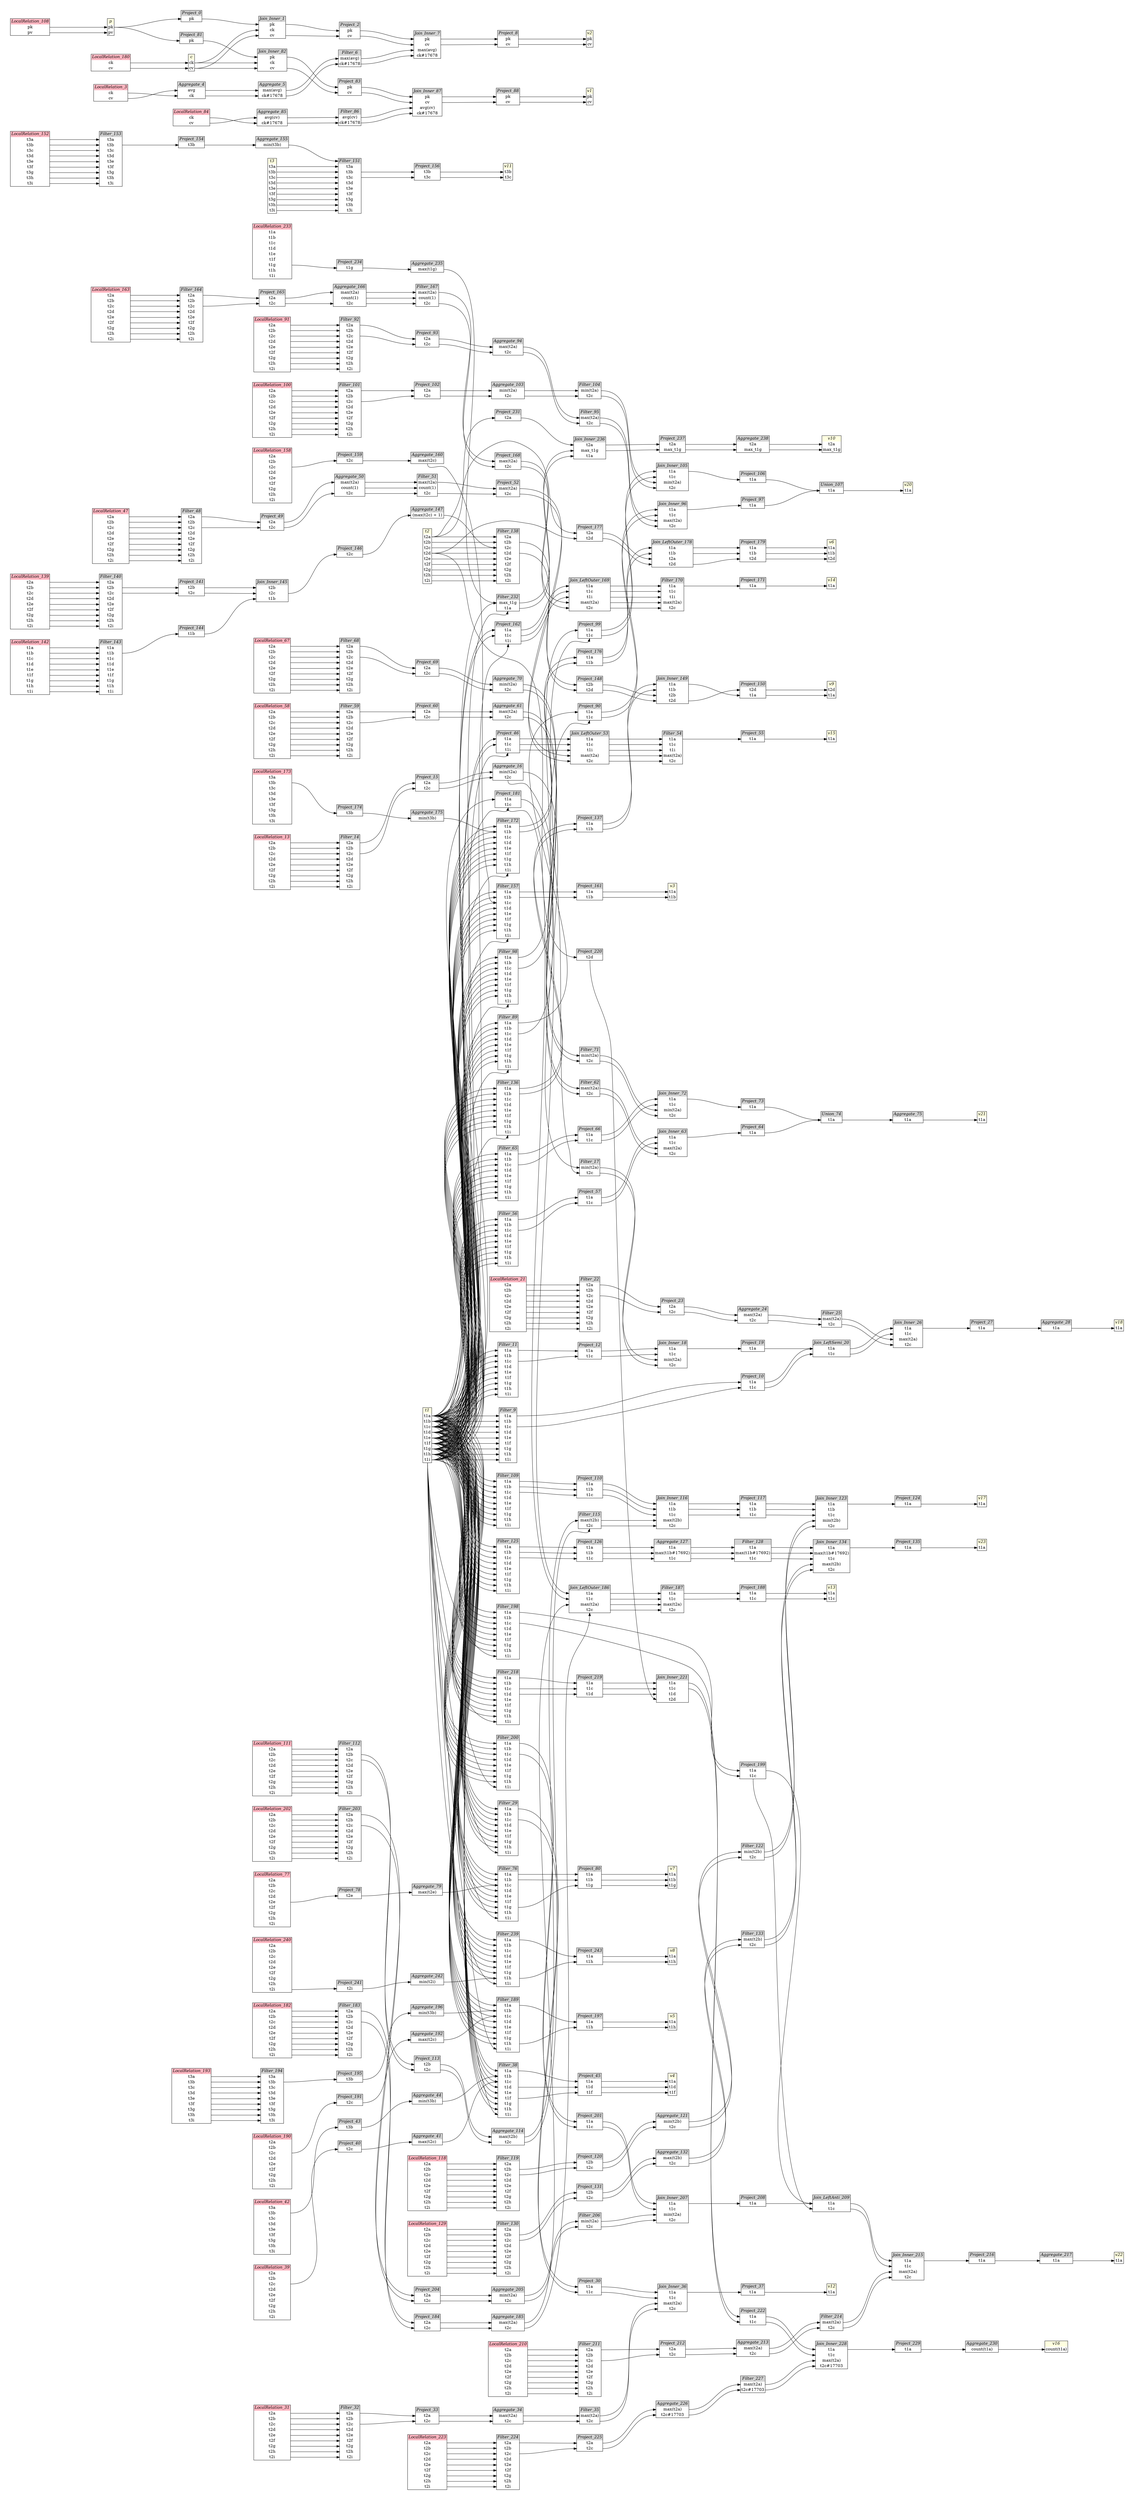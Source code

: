 // Automatically generated by SQLFlowTestSuite


digraph {
  graph [pad="0.5", nodesep="0.5", ranksep="2", fontname="Helvetica"];
  node [shape=plain]
  rankdir=LR;

  
"Aggregate_103" [label=<
<table border="1" cellborder="0" cellspacing="0">
  <tr><td bgcolor="lightgray" port="nodeName"><i>Aggregate_103</i></td></tr>
  <tr><td port="0">min(t2a)</td></tr>
<tr><td port="1">t2c</td></tr>
</table>>];
     

"Aggregate_114" [label=<
<table border="1" cellborder="0" cellspacing="0">
  <tr><td bgcolor="lightgray" port="nodeName"><i>Aggregate_114</i></td></tr>
  <tr><td port="0">max(t2b)</td></tr>
<tr><td port="1">t2c</td></tr>
</table>>];
     

"Aggregate_121" [label=<
<table border="1" cellborder="0" cellspacing="0">
  <tr><td bgcolor="lightgray" port="nodeName"><i>Aggregate_121</i></td></tr>
  <tr><td port="0">min(t2b)</td></tr>
<tr><td port="1">t2c</td></tr>
</table>>];
     

"Aggregate_127" [label=<
<table border="1" cellborder="0" cellspacing="0">
  <tr><td bgcolor="lightgray" port="nodeName"><i>Aggregate_127</i></td></tr>
  <tr><td port="0">t1a</td></tr>
<tr><td port="1">max(t1b#17692)</td></tr>
<tr><td port="2">t1c</td></tr>
</table>>];
     

"Aggregate_132" [label=<
<table border="1" cellborder="0" cellspacing="0">
  <tr><td bgcolor="lightgray" port="nodeName"><i>Aggregate_132</i></td></tr>
  <tr><td port="0">max(t2b)</td></tr>
<tr><td port="1">t2c</td></tr>
</table>>];
     

"Aggregate_147" [label=<
<table border="1" cellborder="0" cellspacing="0">
  <tr><td bgcolor="lightgray" port="nodeName"><i>Aggregate_147</i></td></tr>
  <tr><td port="0">(max(t2c) + 1)</td></tr>
</table>>];
     

"Aggregate_155" [label=<
<table border="1" cellborder="0" cellspacing="0">
  <tr><td bgcolor="lightgray" port="nodeName"><i>Aggregate_155</i></td></tr>
  <tr><td port="0">min(t3b)</td></tr>
</table>>];
     

"Aggregate_16" [label=<
<table border="1" cellborder="0" cellspacing="0">
  <tr><td bgcolor="lightgray" port="nodeName"><i>Aggregate_16</i></td></tr>
  <tr><td port="0">min(t2a)</td></tr>
<tr><td port="1">t2c</td></tr>
</table>>];
     

"Aggregate_160" [label=<
<table border="1" cellborder="0" cellspacing="0">
  <tr><td bgcolor="lightgray" port="nodeName"><i>Aggregate_160</i></td></tr>
  <tr><td port="0">max(t2c)</td></tr>
</table>>];
     

"Aggregate_166" [label=<
<table border="1" cellborder="0" cellspacing="0">
  <tr><td bgcolor="lightgray" port="nodeName"><i>Aggregate_166</i></td></tr>
  <tr><td port="0">max(t2a)</td></tr>
<tr><td port="1">count(1)</td></tr>
<tr><td port="2">t2c</td></tr>
</table>>];
     

"Aggregate_175" [label=<
<table border="1" cellborder="0" cellspacing="0">
  <tr><td bgcolor="lightgray" port="nodeName"><i>Aggregate_175</i></td></tr>
  <tr><td port="0">min(t3b)</td></tr>
</table>>];
     

"Aggregate_185" [label=<
<table border="1" cellborder="0" cellspacing="0">
  <tr><td bgcolor="lightgray" port="nodeName"><i>Aggregate_185</i></td></tr>
  <tr><td port="0">max(t2a)</td></tr>
<tr><td port="1">t2c</td></tr>
</table>>];
     

"Aggregate_192" [label=<
<table border="1" cellborder="0" cellspacing="0">
  <tr><td bgcolor="lightgray" port="nodeName"><i>Aggregate_192</i></td></tr>
  <tr><td port="0">max(t2c)</td></tr>
</table>>];
     

"Aggregate_196" [label=<
<table border="1" cellborder="0" cellspacing="0">
  <tr><td bgcolor="lightgray" port="nodeName"><i>Aggregate_196</i></td></tr>
  <tr><td port="0">min(t3b)</td></tr>
</table>>];
     

"Aggregate_205" [label=<
<table border="1" cellborder="0" cellspacing="0">
  <tr><td bgcolor="lightgray" port="nodeName"><i>Aggregate_205</i></td></tr>
  <tr><td port="0">min(t2a)</td></tr>
<tr><td port="1">t2c</td></tr>
</table>>];
     

"Aggregate_213" [label=<
<table border="1" cellborder="0" cellspacing="0">
  <tr><td bgcolor="lightgray" port="nodeName"><i>Aggregate_213</i></td></tr>
  <tr><td port="0">max(t2a)</td></tr>
<tr><td port="1">t2c</td></tr>
</table>>];
     

"Aggregate_217" [label=<
<table border="1" cellborder="0" cellspacing="0">
  <tr><td bgcolor="lightgray" port="nodeName"><i>Aggregate_217</i></td></tr>
  <tr><td port="0">t1a</td></tr>
</table>>];
     

"Aggregate_226" [label=<
<table border="1" cellborder="0" cellspacing="0">
  <tr><td bgcolor="lightgray" port="nodeName"><i>Aggregate_226</i></td></tr>
  <tr><td port="0">max(t2a)</td></tr>
<tr><td port="1">t2c#17703</td></tr>
</table>>];
     

"Aggregate_230" [label=<
<table border="1" cellborder="0" cellspacing="0">
  <tr><td bgcolor="lightgray" port="nodeName"><i>Aggregate_230</i></td></tr>
  <tr><td port="0">count(t1a)</td></tr>
</table>>];
     

"Aggregate_235" [label=<
<table border="1" cellborder="0" cellspacing="0">
  <tr><td bgcolor="lightgray" port="nodeName"><i>Aggregate_235</i></td></tr>
  <tr><td port="0">max(t1g)</td></tr>
</table>>];
     

"Aggregate_238" [label=<
<table border="1" cellborder="0" cellspacing="0">
  <tr><td bgcolor="lightgray" port="nodeName"><i>Aggregate_238</i></td></tr>
  <tr><td port="0">t2a</td></tr>
<tr><td port="1">max_t1g</td></tr>
</table>>];
     

"Aggregate_24" [label=<
<table border="1" cellborder="0" cellspacing="0">
  <tr><td bgcolor="lightgray" port="nodeName"><i>Aggregate_24</i></td></tr>
  <tr><td port="0">max(t2a)</td></tr>
<tr><td port="1">t2c</td></tr>
</table>>];
     

"Aggregate_242" [label=<
<table border="1" cellborder="0" cellspacing="0">
  <tr><td bgcolor="lightgray" port="nodeName"><i>Aggregate_242</i></td></tr>
  <tr><td port="0">min(t2i)</td></tr>
</table>>];
     

"Aggregate_28" [label=<
<table border="1" cellborder="0" cellspacing="0">
  <tr><td bgcolor="lightgray" port="nodeName"><i>Aggregate_28</i></td></tr>
  <tr><td port="0">t1a</td></tr>
</table>>];
     

"Aggregate_34" [label=<
<table border="1" cellborder="0" cellspacing="0">
  <tr><td bgcolor="lightgray" port="nodeName"><i>Aggregate_34</i></td></tr>
  <tr><td port="0">max(t2a)</td></tr>
<tr><td port="1">t2c</td></tr>
</table>>];
     

"Aggregate_4" [label=<
<table border="1" cellborder="0" cellspacing="0">
  <tr><td bgcolor="lightgray" port="nodeName"><i>Aggregate_4</i></td></tr>
  <tr><td port="0">avg</td></tr>
<tr><td port="1">ck</td></tr>
</table>>];
     

"Aggregate_41" [label=<
<table border="1" cellborder="0" cellspacing="0">
  <tr><td bgcolor="lightgray" port="nodeName"><i>Aggregate_41</i></td></tr>
  <tr><td port="0">max(t2c)</td></tr>
</table>>];
     

"Aggregate_44" [label=<
<table border="1" cellborder="0" cellspacing="0">
  <tr><td bgcolor="lightgray" port="nodeName"><i>Aggregate_44</i></td></tr>
  <tr><td port="0">min(t3b)</td></tr>
</table>>];
     

"Aggregate_5" [label=<
<table border="1" cellborder="0" cellspacing="0">
  <tr><td bgcolor="lightgray" port="nodeName"><i>Aggregate_5</i></td></tr>
  <tr><td port="0">max(avg)</td></tr>
<tr><td port="1">ck#17678</td></tr>
</table>>];
     

"Aggregate_50" [label=<
<table border="1" cellborder="0" cellspacing="0">
  <tr><td bgcolor="lightgray" port="nodeName"><i>Aggregate_50</i></td></tr>
  <tr><td port="0">max(t2a)</td></tr>
<tr><td port="1">count(1)</td></tr>
<tr><td port="2">t2c</td></tr>
</table>>];
     

"Aggregate_61" [label=<
<table border="1" cellborder="0" cellspacing="0">
  <tr><td bgcolor="lightgray" port="nodeName"><i>Aggregate_61</i></td></tr>
  <tr><td port="0">max(t2a)</td></tr>
<tr><td port="1">t2c</td></tr>
</table>>];
     

"Aggregate_70" [label=<
<table border="1" cellborder="0" cellspacing="0">
  <tr><td bgcolor="lightgray" port="nodeName"><i>Aggregate_70</i></td></tr>
  <tr><td port="0">min(t2a)</td></tr>
<tr><td port="1">t2c</td></tr>
</table>>];
     

"Aggregate_75" [label=<
<table border="1" cellborder="0" cellspacing="0">
  <tr><td bgcolor="lightgray" port="nodeName"><i>Aggregate_75</i></td></tr>
  <tr><td port="0">t1a</td></tr>
</table>>];
     

"Aggregate_79" [label=<
<table border="1" cellborder="0" cellspacing="0">
  <tr><td bgcolor="lightgray" port="nodeName"><i>Aggregate_79</i></td></tr>
  <tr><td port="0">max(t2e)</td></tr>
</table>>];
     

"Aggregate_85" [label=<
<table border="1" cellborder="0" cellspacing="0">
  <tr><td bgcolor="lightgray" port="nodeName"><i>Aggregate_85</i></td></tr>
  <tr><td port="0">avg(cv)</td></tr>
<tr><td port="1">ck#17678</td></tr>
</table>>];
     

"Aggregate_94" [label=<
<table border="1" cellborder="0" cellspacing="0">
  <tr><td bgcolor="lightgray" port="nodeName"><i>Aggregate_94</i></td></tr>
  <tr><td port="0">max(t2a)</td></tr>
<tr><td port="1">t2c</td></tr>
</table>>];
     

"Filter_101" [label=<
<table border="1" cellborder="0" cellspacing="0">
  <tr><td bgcolor="lightgray" port="nodeName"><i>Filter_101</i></td></tr>
  <tr><td port="0">t2a</td></tr>
<tr><td port="1">t2b</td></tr>
<tr><td port="2">t2c</td></tr>
<tr><td port="3">t2d</td></tr>
<tr><td port="4">t2e</td></tr>
<tr><td port="5">t2f</td></tr>
<tr><td port="6">t2g</td></tr>
<tr><td port="7">t2h</td></tr>
<tr><td port="8">t2i</td></tr>
</table>>];
     

"Filter_104" [label=<
<table border="1" cellborder="0" cellspacing="0">
  <tr><td bgcolor="lightgray" port="nodeName"><i>Filter_104</i></td></tr>
  <tr><td port="0">min(t2a)</td></tr>
<tr><td port="1">t2c</td></tr>
</table>>];
     

"Filter_109" [label=<
<table border="1" cellborder="0" cellspacing="0">
  <tr><td bgcolor="lightgray" port="nodeName"><i>Filter_109</i></td></tr>
  <tr><td port="0">t1a</td></tr>
<tr><td port="1">t1b</td></tr>
<tr><td port="2">t1c</td></tr>
<tr><td port="3">t1d</td></tr>
<tr><td port="4">t1e</td></tr>
<tr><td port="5">t1f</td></tr>
<tr><td port="6">t1g</td></tr>
<tr><td port="7">t1h</td></tr>
<tr><td port="8">t1i</td></tr>
</table>>];
     

"Filter_11" [label=<
<table border="1" cellborder="0" cellspacing="0">
  <tr><td bgcolor="lightgray" port="nodeName"><i>Filter_11</i></td></tr>
  <tr><td port="0">t1a</td></tr>
<tr><td port="1">t1b</td></tr>
<tr><td port="2">t1c</td></tr>
<tr><td port="3">t1d</td></tr>
<tr><td port="4">t1e</td></tr>
<tr><td port="5">t1f</td></tr>
<tr><td port="6">t1g</td></tr>
<tr><td port="7">t1h</td></tr>
<tr><td port="8">t1i</td></tr>
</table>>];
     

"Filter_112" [label=<
<table border="1" cellborder="0" cellspacing="0">
  <tr><td bgcolor="lightgray" port="nodeName"><i>Filter_112</i></td></tr>
  <tr><td port="0">t2a</td></tr>
<tr><td port="1">t2b</td></tr>
<tr><td port="2">t2c</td></tr>
<tr><td port="3">t2d</td></tr>
<tr><td port="4">t2e</td></tr>
<tr><td port="5">t2f</td></tr>
<tr><td port="6">t2g</td></tr>
<tr><td port="7">t2h</td></tr>
<tr><td port="8">t2i</td></tr>
</table>>];
     

"Filter_115" [label=<
<table border="1" cellborder="0" cellspacing="0">
  <tr><td bgcolor="lightgray" port="nodeName"><i>Filter_115</i></td></tr>
  <tr><td port="0">max(t2b)</td></tr>
<tr><td port="1">t2c</td></tr>
</table>>];
     

"Filter_119" [label=<
<table border="1" cellborder="0" cellspacing="0">
  <tr><td bgcolor="lightgray" port="nodeName"><i>Filter_119</i></td></tr>
  <tr><td port="0">t2a</td></tr>
<tr><td port="1">t2b</td></tr>
<tr><td port="2">t2c</td></tr>
<tr><td port="3">t2d</td></tr>
<tr><td port="4">t2e</td></tr>
<tr><td port="5">t2f</td></tr>
<tr><td port="6">t2g</td></tr>
<tr><td port="7">t2h</td></tr>
<tr><td port="8">t2i</td></tr>
</table>>];
     

"Filter_122" [label=<
<table border="1" cellborder="0" cellspacing="0">
  <tr><td bgcolor="lightgray" port="nodeName"><i>Filter_122</i></td></tr>
  <tr><td port="0">min(t2b)</td></tr>
<tr><td port="1">t2c</td></tr>
</table>>];
     

"Filter_125" [label=<
<table border="1" cellborder="0" cellspacing="0">
  <tr><td bgcolor="lightgray" port="nodeName"><i>Filter_125</i></td></tr>
  <tr><td port="0">t1a</td></tr>
<tr><td port="1">t1b</td></tr>
<tr><td port="2">t1c</td></tr>
<tr><td port="3">t1d</td></tr>
<tr><td port="4">t1e</td></tr>
<tr><td port="5">t1f</td></tr>
<tr><td port="6">t1g</td></tr>
<tr><td port="7">t1h</td></tr>
<tr><td port="8">t1i</td></tr>
</table>>];
     

"Filter_128" [label=<
<table border="1" cellborder="0" cellspacing="0">
  <tr><td bgcolor="lightgray" port="nodeName"><i>Filter_128</i></td></tr>
  <tr><td port="0">t1a</td></tr>
<tr><td port="1">max(t1b#17692)</td></tr>
<tr><td port="2">t1c</td></tr>
</table>>];
     

"Filter_130" [label=<
<table border="1" cellborder="0" cellspacing="0">
  <tr><td bgcolor="lightgray" port="nodeName"><i>Filter_130</i></td></tr>
  <tr><td port="0">t2a</td></tr>
<tr><td port="1">t2b</td></tr>
<tr><td port="2">t2c</td></tr>
<tr><td port="3">t2d</td></tr>
<tr><td port="4">t2e</td></tr>
<tr><td port="5">t2f</td></tr>
<tr><td port="6">t2g</td></tr>
<tr><td port="7">t2h</td></tr>
<tr><td port="8">t2i</td></tr>
</table>>];
     

"Filter_133" [label=<
<table border="1" cellborder="0" cellspacing="0">
  <tr><td bgcolor="lightgray" port="nodeName"><i>Filter_133</i></td></tr>
  <tr><td port="0">max(t2b)</td></tr>
<tr><td port="1">t2c</td></tr>
</table>>];
     

"Filter_136" [label=<
<table border="1" cellborder="0" cellspacing="0">
  <tr><td bgcolor="lightgray" port="nodeName"><i>Filter_136</i></td></tr>
  <tr><td port="0">t1a</td></tr>
<tr><td port="1">t1b</td></tr>
<tr><td port="2">t1c</td></tr>
<tr><td port="3">t1d</td></tr>
<tr><td port="4">t1e</td></tr>
<tr><td port="5">t1f</td></tr>
<tr><td port="6">t1g</td></tr>
<tr><td port="7">t1h</td></tr>
<tr><td port="8">t1i</td></tr>
</table>>];
     

"Filter_138" [label=<
<table border="1" cellborder="0" cellspacing="0">
  <tr><td bgcolor="lightgray" port="nodeName"><i>Filter_138</i></td></tr>
  <tr><td port="0">t2a</td></tr>
<tr><td port="1">t2b</td></tr>
<tr><td port="2">t2c</td></tr>
<tr><td port="3">t2d</td></tr>
<tr><td port="4">t2e</td></tr>
<tr><td port="5">t2f</td></tr>
<tr><td port="6">t2g</td></tr>
<tr><td port="7">t2h</td></tr>
<tr><td port="8">t2i</td></tr>
</table>>];
     

"Filter_14" [label=<
<table border="1" cellborder="0" cellspacing="0">
  <tr><td bgcolor="lightgray" port="nodeName"><i>Filter_14</i></td></tr>
  <tr><td port="0">t2a</td></tr>
<tr><td port="1">t2b</td></tr>
<tr><td port="2">t2c</td></tr>
<tr><td port="3">t2d</td></tr>
<tr><td port="4">t2e</td></tr>
<tr><td port="5">t2f</td></tr>
<tr><td port="6">t2g</td></tr>
<tr><td port="7">t2h</td></tr>
<tr><td port="8">t2i</td></tr>
</table>>];
     

"Filter_140" [label=<
<table border="1" cellborder="0" cellspacing="0">
  <tr><td bgcolor="lightgray" port="nodeName"><i>Filter_140</i></td></tr>
  <tr><td port="0">t2a</td></tr>
<tr><td port="1">t2b</td></tr>
<tr><td port="2">t2c</td></tr>
<tr><td port="3">t2d</td></tr>
<tr><td port="4">t2e</td></tr>
<tr><td port="5">t2f</td></tr>
<tr><td port="6">t2g</td></tr>
<tr><td port="7">t2h</td></tr>
<tr><td port="8">t2i</td></tr>
</table>>];
     

"Filter_143" [label=<
<table border="1" cellborder="0" cellspacing="0">
  <tr><td bgcolor="lightgray" port="nodeName"><i>Filter_143</i></td></tr>
  <tr><td port="0">t1a</td></tr>
<tr><td port="1">t1b</td></tr>
<tr><td port="2">t1c</td></tr>
<tr><td port="3">t1d</td></tr>
<tr><td port="4">t1e</td></tr>
<tr><td port="5">t1f</td></tr>
<tr><td port="6">t1g</td></tr>
<tr><td port="7">t1h</td></tr>
<tr><td port="8">t1i</td></tr>
</table>>];
     

"Filter_151" [label=<
<table border="1" cellborder="0" cellspacing="0">
  <tr><td bgcolor="lightgray" port="nodeName"><i>Filter_151</i></td></tr>
  <tr><td port="0">t3a</td></tr>
<tr><td port="1">t3b</td></tr>
<tr><td port="2">t3c</td></tr>
<tr><td port="3">t3d</td></tr>
<tr><td port="4">t3e</td></tr>
<tr><td port="5">t3f</td></tr>
<tr><td port="6">t3g</td></tr>
<tr><td port="7">t3h</td></tr>
<tr><td port="8">t3i</td></tr>
</table>>];
     

"Filter_153" [label=<
<table border="1" cellborder="0" cellspacing="0">
  <tr><td bgcolor="lightgray" port="nodeName"><i>Filter_153</i></td></tr>
  <tr><td port="0">t3a</td></tr>
<tr><td port="1">t3b</td></tr>
<tr><td port="2">t3c</td></tr>
<tr><td port="3">t3d</td></tr>
<tr><td port="4">t3e</td></tr>
<tr><td port="5">t3f</td></tr>
<tr><td port="6">t3g</td></tr>
<tr><td port="7">t3h</td></tr>
<tr><td port="8">t3i</td></tr>
</table>>];
     

"Filter_157" [label=<
<table border="1" cellborder="0" cellspacing="0">
  <tr><td bgcolor="lightgray" port="nodeName"><i>Filter_157</i></td></tr>
  <tr><td port="0">t1a</td></tr>
<tr><td port="1">t1b</td></tr>
<tr><td port="2">t1c</td></tr>
<tr><td port="3">t1d</td></tr>
<tr><td port="4">t1e</td></tr>
<tr><td port="5">t1f</td></tr>
<tr><td port="6">t1g</td></tr>
<tr><td port="7">t1h</td></tr>
<tr><td port="8">t1i</td></tr>
</table>>];
     

"Filter_164" [label=<
<table border="1" cellborder="0" cellspacing="0">
  <tr><td bgcolor="lightgray" port="nodeName"><i>Filter_164</i></td></tr>
  <tr><td port="0">t2a</td></tr>
<tr><td port="1">t2b</td></tr>
<tr><td port="2">t2c</td></tr>
<tr><td port="3">t2d</td></tr>
<tr><td port="4">t2e</td></tr>
<tr><td port="5">t2f</td></tr>
<tr><td port="6">t2g</td></tr>
<tr><td port="7">t2h</td></tr>
<tr><td port="8">t2i</td></tr>
</table>>];
     

"Filter_167" [label=<
<table border="1" cellborder="0" cellspacing="0">
  <tr><td bgcolor="lightgray" port="nodeName"><i>Filter_167</i></td></tr>
  <tr><td port="0">max(t2a)</td></tr>
<tr><td port="1">count(1)</td></tr>
<tr><td port="2">t2c</td></tr>
</table>>];
     

"Filter_17" [label=<
<table border="1" cellborder="0" cellspacing="0">
  <tr><td bgcolor="lightgray" port="nodeName"><i>Filter_17</i></td></tr>
  <tr><td port="0">min(t2a)</td></tr>
<tr><td port="1">t2c</td></tr>
</table>>];
     

"Filter_170" [label=<
<table border="1" cellborder="0" cellspacing="0">
  <tr><td bgcolor="lightgray" port="nodeName"><i>Filter_170</i></td></tr>
  <tr><td port="0">t1a</td></tr>
<tr><td port="1">t1c</td></tr>
<tr><td port="2">t1i</td></tr>
<tr><td port="3">max(t2a)</td></tr>
<tr><td port="4">t2c</td></tr>
</table>>];
     

"Filter_172" [label=<
<table border="1" cellborder="0" cellspacing="0">
  <tr><td bgcolor="lightgray" port="nodeName"><i>Filter_172</i></td></tr>
  <tr><td port="0">t1a</td></tr>
<tr><td port="1">t1b</td></tr>
<tr><td port="2">t1c</td></tr>
<tr><td port="3">t1d</td></tr>
<tr><td port="4">t1e</td></tr>
<tr><td port="5">t1f</td></tr>
<tr><td port="6">t1g</td></tr>
<tr><td port="7">t1h</td></tr>
<tr><td port="8">t1i</td></tr>
</table>>];
     

"Filter_183" [label=<
<table border="1" cellborder="0" cellspacing="0">
  <tr><td bgcolor="lightgray" port="nodeName"><i>Filter_183</i></td></tr>
  <tr><td port="0">t2a</td></tr>
<tr><td port="1">t2b</td></tr>
<tr><td port="2">t2c</td></tr>
<tr><td port="3">t2d</td></tr>
<tr><td port="4">t2e</td></tr>
<tr><td port="5">t2f</td></tr>
<tr><td port="6">t2g</td></tr>
<tr><td port="7">t2h</td></tr>
<tr><td port="8">t2i</td></tr>
</table>>];
     

"Filter_187" [label=<
<table border="1" cellborder="0" cellspacing="0">
  <tr><td bgcolor="lightgray" port="nodeName"><i>Filter_187</i></td></tr>
  <tr><td port="0">t1a</td></tr>
<tr><td port="1">t1c</td></tr>
<tr><td port="2">max(t2a)</td></tr>
<tr><td port="3">t2c</td></tr>
</table>>];
     

"Filter_189" [label=<
<table border="1" cellborder="0" cellspacing="0">
  <tr><td bgcolor="lightgray" port="nodeName"><i>Filter_189</i></td></tr>
  <tr><td port="0">t1a</td></tr>
<tr><td port="1">t1b</td></tr>
<tr><td port="2">t1c</td></tr>
<tr><td port="3">t1d</td></tr>
<tr><td port="4">t1e</td></tr>
<tr><td port="5">t1f</td></tr>
<tr><td port="6">t1g</td></tr>
<tr><td port="7">t1h</td></tr>
<tr><td port="8">t1i</td></tr>
</table>>];
     

"Filter_194" [label=<
<table border="1" cellborder="0" cellspacing="0">
  <tr><td bgcolor="lightgray" port="nodeName"><i>Filter_194</i></td></tr>
  <tr><td port="0">t3a</td></tr>
<tr><td port="1">t3b</td></tr>
<tr><td port="2">t3c</td></tr>
<tr><td port="3">t3d</td></tr>
<tr><td port="4">t3e</td></tr>
<tr><td port="5">t3f</td></tr>
<tr><td port="6">t3g</td></tr>
<tr><td port="7">t3h</td></tr>
<tr><td port="8">t3i</td></tr>
</table>>];
     

"Filter_198" [label=<
<table border="1" cellborder="0" cellspacing="0">
  <tr><td bgcolor="lightgray" port="nodeName"><i>Filter_198</i></td></tr>
  <tr><td port="0">t1a</td></tr>
<tr><td port="1">t1b</td></tr>
<tr><td port="2">t1c</td></tr>
<tr><td port="3">t1d</td></tr>
<tr><td port="4">t1e</td></tr>
<tr><td port="5">t1f</td></tr>
<tr><td port="6">t1g</td></tr>
<tr><td port="7">t1h</td></tr>
<tr><td port="8">t1i</td></tr>
</table>>];
     

"Filter_200" [label=<
<table border="1" cellborder="0" cellspacing="0">
  <tr><td bgcolor="lightgray" port="nodeName"><i>Filter_200</i></td></tr>
  <tr><td port="0">t1a</td></tr>
<tr><td port="1">t1b</td></tr>
<tr><td port="2">t1c</td></tr>
<tr><td port="3">t1d</td></tr>
<tr><td port="4">t1e</td></tr>
<tr><td port="5">t1f</td></tr>
<tr><td port="6">t1g</td></tr>
<tr><td port="7">t1h</td></tr>
<tr><td port="8">t1i</td></tr>
</table>>];
     

"Filter_203" [label=<
<table border="1" cellborder="0" cellspacing="0">
  <tr><td bgcolor="lightgray" port="nodeName"><i>Filter_203</i></td></tr>
  <tr><td port="0">t2a</td></tr>
<tr><td port="1">t2b</td></tr>
<tr><td port="2">t2c</td></tr>
<tr><td port="3">t2d</td></tr>
<tr><td port="4">t2e</td></tr>
<tr><td port="5">t2f</td></tr>
<tr><td port="6">t2g</td></tr>
<tr><td port="7">t2h</td></tr>
<tr><td port="8">t2i</td></tr>
</table>>];
     

"Filter_206" [label=<
<table border="1" cellborder="0" cellspacing="0">
  <tr><td bgcolor="lightgray" port="nodeName"><i>Filter_206</i></td></tr>
  <tr><td port="0">min(t2a)</td></tr>
<tr><td port="1">t2c</td></tr>
</table>>];
     

"Filter_211" [label=<
<table border="1" cellborder="0" cellspacing="0">
  <tr><td bgcolor="lightgray" port="nodeName"><i>Filter_211</i></td></tr>
  <tr><td port="0">t2a</td></tr>
<tr><td port="1">t2b</td></tr>
<tr><td port="2">t2c</td></tr>
<tr><td port="3">t2d</td></tr>
<tr><td port="4">t2e</td></tr>
<tr><td port="5">t2f</td></tr>
<tr><td port="6">t2g</td></tr>
<tr><td port="7">t2h</td></tr>
<tr><td port="8">t2i</td></tr>
</table>>];
     

"Filter_214" [label=<
<table border="1" cellborder="0" cellspacing="0">
  <tr><td bgcolor="lightgray" port="nodeName"><i>Filter_214</i></td></tr>
  <tr><td port="0">max(t2a)</td></tr>
<tr><td port="1">t2c</td></tr>
</table>>];
     

"Filter_218" [label=<
<table border="1" cellborder="0" cellspacing="0">
  <tr><td bgcolor="lightgray" port="nodeName"><i>Filter_218</i></td></tr>
  <tr><td port="0">t1a</td></tr>
<tr><td port="1">t1b</td></tr>
<tr><td port="2">t1c</td></tr>
<tr><td port="3">t1d</td></tr>
<tr><td port="4">t1e</td></tr>
<tr><td port="5">t1f</td></tr>
<tr><td port="6">t1g</td></tr>
<tr><td port="7">t1h</td></tr>
<tr><td port="8">t1i</td></tr>
</table>>];
     

"Filter_22" [label=<
<table border="1" cellborder="0" cellspacing="0">
  <tr><td bgcolor="lightgray" port="nodeName"><i>Filter_22</i></td></tr>
  <tr><td port="0">t2a</td></tr>
<tr><td port="1">t2b</td></tr>
<tr><td port="2">t2c</td></tr>
<tr><td port="3">t2d</td></tr>
<tr><td port="4">t2e</td></tr>
<tr><td port="5">t2f</td></tr>
<tr><td port="6">t2g</td></tr>
<tr><td port="7">t2h</td></tr>
<tr><td port="8">t2i</td></tr>
</table>>];
     

"Filter_224" [label=<
<table border="1" cellborder="0" cellspacing="0">
  <tr><td bgcolor="lightgray" port="nodeName"><i>Filter_224</i></td></tr>
  <tr><td port="0">t2a</td></tr>
<tr><td port="1">t2b</td></tr>
<tr><td port="2">t2c</td></tr>
<tr><td port="3">t2d</td></tr>
<tr><td port="4">t2e</td></tr>
<tr><td port="5">t2f</td></tr>
<tr><td port="6">t2g</td></tr>
<tr><td port="7">t2h</td></tr>
<tr><td port="8">t2i</td></tr>
</table>>];
     

"Filter_227" [label=<
<table border="1" cellborder="0" cellspacing="0">
  <tr><td bgcolor="lightgray" port="nodeName"><i>Filter_227</i></td></tr>
  <tr><td port="0">max(t2a)</td></tr>
<tr><td port="1">t2c#17703</td></tr>
</table>>];
     

"Filter_232" [label=<
<table border="1" cellborder="0" cellspacing="0">
  <tr><td bgcolor="lightgray" port="nodeName"><i>Filter_232</i></td></tr>
  <tr><td port="0">max_t1g</td></tr>
<tr><td port="1">t1a</td></tr>
</table>>];
     

"Filter_239" [label=<
<table border="1" cellborder="0" cellspacing="0">
  <tr><td bgcolor="lightgray" port="nodeName"><i>Filter_239</i></td></tr>
  <tr><td port="0">t1a</td></tr>
<tr><td port="1">t1b</td></tr>
<tr><td port="2">t1c</td></tr>
<tr><td port="3">t1d</td></tr>
<tr><td port="4">t1e</td></tr>
<tr><td port="5">t1f</td></tr>
<tr><td port="6">t1g</td></tr>
<tr><td port="7">t1h</td></tr>
<tr><td port="8">t1i</td></tr>
</table>>];
     

"Filter_25" [label=<
<table border="1" cellborder="0" cellspacing="0">
  <tr><td bgcolor="lightgray" port="nodeName"><i>Filter_25</i></td></tr>
  <tr><td port="0">max(t2a)</td></tr>
<tr><td port="1">t2c</td></tr>
</table>>];
     

"Filter_29" [label=<
<table border="1" cellborder="0" cellspacing="0">
  <tr><td bgcolor="lightgray" port="nodeName"><i>Filter_29</i></td></tr>
  <tr><td port="0">t1a</td></tr>
<tr><td port="1">t1b</td></tr>
<tr><td port="2">t1c</td></tr>
<tr><td port="3">t1d</td></tr>
<tr><td port="4">t1e</td></tr>
<tr><td port="5">t1f</td></tr>
<tr><td port="6">t1g</td></tr>
<tr><td port="7">t1h</td></tr>
<tr><td port="8">t1i</td></tr>
</table>>];
     

"Filter_32" [label=<
<table border="1" cellborder="0" cellspacing="0">
  <tr><td bgcolor="lightgray" port="nodeName"><i>Filter_32</i></td></tr>
  <tr><td port="0">t2a</td></tr>
<tr><td port="1">t2b</td></tr>
<tr><td port="2">t2c</td></tr>
<tr><td port="3">t2d</td></tr>
<tr><td port="4">t2e</td></tr>
<tr><td port="5">t2f</td></tr>
<tr><td port="6">t2g</td></tr>
<tr><td port="7">t2h</td></tr>
<tr><td port="8">t2i</td></tr>
</table>>];
     

"Filter_35" [label=<
<table border="1" cellborder="0" cellspacing="0">
  <tr><td bgcolor="lightgray" port="nodeName"><i>Filter_35</i></td></tr>
  <tr><td port="0">max(t2a)</td></tr>
<tr><td port="1">t2c</td></tr>
</table>>];
     

"Filter_38" [label=<
<table border="1" cellborder="0" cellspacing="0">
  <tr><td bgcolor="lightgray" port="nodeName"><i>Filter_38</i></td></tr>
  <tr><td port="0">t1a</td></tr>
<tr><td port="1">t1b</td></tr>
<tr><td port="2">t1c</td></tr>
<tr><td port="3">t1d</td></tr>
<tr><td port="4">t1e</td></tr>
<tr><td port="5">t1f</td></tr>
<tr><td port="6">t1g</td></tr>
<tr><td port="7">t1h</td></tr>
<tr><td port="8">t1i</td></tr>
</table>>];
     

"Filter_48" [label=<
<table border="1" cellborder="0" cellspacing="0">
  <tr><td bgcolor="lightgray" port="nodeName"><i>Filter_48</i></td></tr>
  <tr><td port="0">t2a</td></tr>
<tr><td port="1">t2b</td></tr>
<tr><td port="2">t2c</td></tr>
<tr><td port="3">t2d</td></tr>
<tr><td port="4">t2e</td></tr>
<tr><td port="5">t2f</td></tr>
<tr><td port="6">t2g</td></tr>
<tr><td port="7">t2h</td></tr>
<tr><td port="8">t2i</td></tr>
</table>>];
     

"Filter_51" [label=<
<table border="1" cellborder="0" cellspacing="0">
  <tr><td bgcolor="lightgray" port="nodeName"><i>Filter_51</i></td></tr>
  <tr><td port="0">max(t2a)</td></tr>
<tr><td port="1">count(1)</td></tr>
<tr><td port="2">t2c</td></tr>
</table>>];
     

"Filter_54" [label=<
<table border="1" cellborder="0" cellspacing="0">
  <tr><td bgcolor="lightgray" port="nodeName"><i>Filter_54</i></td></tr>
  <tr><td port="0">t1a</td></tr>
<tr><td port="1">t1c</td></tr>
<tr><td port="2">t1i</td></tr>
<tr><td port="3">max(t2a)</td></tr>
<tr><td port="4">t2c</td></tr>
</table>>];
     

"Filter_56" [label=<
<table border="1" cellborder="0" cellspacing="0">
  <tr><td bgcolor="lightgray" port="nodeName"><i>Filter_56</i></td></tr>
  <tr><td port="0">t1a</td></tr>
<tr><td port="1">t1b</td></tr>
<tr><td port="2">t1c</td></tr>
<tr><td port="3">t1d</td></tr>
<tr><td port="4">t1e</td></tr>
<tr><td port="5">t1f</td></tr>
<tr><td port="6">t1g</td></tr>
<tr><td port="7">t1h</td></tr>
<tr><td port="8">t1i</td></tr>
</table>>];
     

"Filter_59" [label=<
<table border="1" cellborder="0" cellspacing="0">
  <tr><td bgcolor="lightgray" port="nodeName"><i>Filter_59</i></td></tr>
  <tr><td port="0">t2a</td></tr>
<tr><td port="1">t2b</td></tr>
<tr><td port="2">t2c</td></tr>
<tr><td port="3">t2d</td></tr>
<tr><td port="4">t2e</td></tr>
<tr><td port="5">t2f</td></tr>
<tr><td port="6">t2g</td></tr>
<tr><td port="7">t2h</td></tr>
<tr><td port="8">t2i</td></tr>
</table>>];
     

"Filter_6" [label=<
<table border="1" cellborder="0" cellspacing="0">
  <tr><td bgcolor="lightgray" port="nodeName"><i>Filter_6</i></td></tr>
  <tr><td port="0">max(avg)</td></tr>
<tr><td port="1">ck#17678</td></tr>
</table>>];
     

"Filter_62" [label=<
<table border="1" cellborder="0" cellspacing="0">
  <tr><td bgcolor="lightgray" port="nodeName"><i>Filter_62</i></td></tr>
  <tr><td port="0">max(t2a)</td></tr>
<tr><td port="1">t2c</td></tr>
</table>>];
     

"Filter_65" [label=<
<table border="1" cellborder="0" cellspacing="0">
  <tr><td bgcolor="lightgray" port="nodeName"><i>Filter_65</i></td></tr>
  <tr><td port="0">t1a</td></tr>
<tr><td port="1">t1b</td></tr>
<tr><td port="2">t1c</td></tr>
<tr><td port="3">t1d</td></tr>
<tr><td port="4">t1e</td></tr>
<tr><td port="5">t1f</td></tr>
<tr><td port="6">t1g</td></tr>
<tr><td port="7">t1h</td></tr>
<tr><td port="8">t1i</td></tr>
</table>>];
     

"Filter_68" [label=<
<table border="1" cellborder="0" cellspacing="0">
  <tr><td bgcolor="lightgray" port="nodeName"><i>Filter_68</i></td></tr>
  <tr><td port="0">t2a</td></tr>
<tr><td port="1">t2b</td></tr>
<tr><td port="2">t2c</td></tr>
<tr><td port="3">t2d</td></tr>
<tr><td port="4">t2e</td></tr>
<tr><td port="5">t2f</td></tr>
<tr><td port="6">t2g</td></tr>
<tr><td port="7">t2h</td></tr>
<tr><td port="8">t2i</td></tr>
</table>>];
     

"Filter_71" [label=<
<table border="1" cellborder="0" cellspacing="0">
  <tr><td bgcolor="lightgray" port="nodeName"><i>Filter_71</i></td></tr>
  <tr><td port="0">min(t2a)</td></tr>
<tr><td port="1">t2c</td></tr>
</table>>];
     

"Filter_76" [label=<
<table border="1" cellborder="0" cellspacing="0">
  <tr><td bgcolor="lightgray" port="nodeName"><i>Filter_76</i></td></tr>
  <tr><td port="0">t1a</td></tr>
<tr><td port="1">t1b</td></tr>
<tr><td port="2">t1c</td></tr>
<tr><td port="3">t1d</td></tr>
<tr><td port="4">t1e</td></tr>
<tr><td port="5">t1f</td></tr>
<tr><td port="6">t1g</td></tr>
<tr><td port="7">t1h</td></tr>
<tr><td port="8">t1i</td></tr>
</table>>];
     

"Filter_86" [label=<
<table border="1" cellborder="0" cellspacing="0">
  <tr><td bgcolor="lightgray" port="nodeName"><i>Filter_86</i></td></tr>
  <tr><td port="0">avg(cv)</td></tr>
<tr><td port="1">ck#17678</td></tr>
</table>>];
     

"Filter_89" [label=<
<table border="1" cellborder="0" cellspacing="0">
  <tr><td bgcolor="lightgray" port="nodeName"><i>Filter_89</i></td></tr>
  <tr><td port="0">t1a</td></tr>
<tr><td port="1">t1b</td></tr>
<tr><td port="2">t1c</td></tr>
<tr><td port="3">t1d</td></tr>
<tr><td port="4">t1e</td></tr>
<tr><td port="5">t1f</td></tr>
<tr><td port="6">t1g</td></tr>
<tr><td port="7">t1h</td></tr>
<tr><td port="8">t1i</td></tr>
</table>>];
     

"Filter_9" [label=<
<table border="1" cellborder="0" cellspacing="0">
  <tr><td bgcolor="lightgray" port="nodeName"><i>Filter_9</i></td></tr>
  <tr><td port="0">t1a</td></tr>
<tr><td port="1">t1b</td></tr>
<tr><td port="2">t1c</td></tr>
<tr><td port="3">t1d</td></tr>
<tr><td port="4">t1e</td></tr>
<tr><td port="5">t1f</td></tr>
<tr><td port="6">t1g</td></tr>
<tr><td port="7">t1h</td></tr>
<tr><td port="8">t1i</td></tr>
</table>>];
     

"Filter_92" [label=<
<table border="1" cellborder="0" cellspacing="0">
  <tr><td bgcolor="lightgray" port="nodeName"><i>Filter_92</i></td></tr>
  <tr><td port="0">t2a</td></tr>
<tr><td port="1">t2b</td></tr>
<tr><td port="2">t2c</td></tr>
<tr><td port="3">t2d</td></tr>
<tr><td port="4">t2e</td></tr>
<tr><td port="5">t2f</td></tr>
<tr><td port="6">t2g</td></tr>
<tr><td port="7">t2h</td></tr>
<tr><td port="8">t2i</td></tr>
</table>>];
     

"Filter_95" [label=<
<table border="1" cellborder="0" cellspacing="0">
  <tr><td bgcolor="lightgray" port="nodeName"><i>Filter_95</i></td></tr>
  <tr><td port="0">max(t2a)</td></tr>
<tr><td port="1">t2c</td></tr>
</table>>];
     

"Filter_98" [label=<
<table border="1" cellborder="0" cellspacing="0">
  <tr><td bgcolor="lightgray" port="nodeName"><i>Filter_98</i></td></tr>
  <tr><td port="0">t1a</td></tr>
<tr><td port="1">t1b</td></tr>
<tr><td port="2">t1c</td></tr>
<tr><td port="3">t1d</td></tr>
<tr><td port="4">t1e</td></tr>
<tr><td port="5">t1f</td></tr>
<tr><td port="6">t1g</td></tr>
<tr><td port="7">t1h</td></tr>
<tr><td port="8">t1i</td></tr>
</table>>];
     

"Join_Inner_1" [label=<
<table border="1" cellborder="0" cellspacing="0">
  <tr><td bgcolor="lightgray" port="nodeName"><i>Join_Inner_1</i></td></tr>
  <tr><td port="0">pk</td></tr>
<tr><td port="1">ck</td></tr>
<tr><td port="2">cv</td></tr>
</table>>];
     

"Join_Inner_105" [label=<
<table border="1" cellborder="0" cellspacing="0">
  <tr><td bgcolor="lightgray" port="nodeName"><i>Join_Inner_105</i></td></tr>
  <tr><td port="0">t1a</td></tr>
<tr><td port="1">t1c</td></tr>
<tr><td port="2">min(t2a)</td></tr>
<tr><td port="3">t2c</td></tr>
</table>>];
     

"Join_Inner_116" [label=<
<table border="1" cellborder="0" cellspacing="0">
  <tr><td bgcolor="lightgray" port="nodeName"><i>Join_Inner_116</i></td></tr>
  <tr><td port="0">t1a</td></tr>
<tr><td port="1">t1b</td></tr>
<tr><td port="2">t1c</td></tr>
<tr><td port="3">max(t2b)</td></tr>
<tr><td port="4">t2c</td></tr>
</table>>];
     

"Join_Inner_123" [label=<
<table border="1" cellborder="0" cellspacing="0">
  <tr><td bgcolor="lightgray" port="nodeName"><i>Join_Inner_123</i></td></tr>
  <tr><td port="0">t1a</td></tr>
<tr><td port="1">t1b</td></tr>
<tr><td port="2">t1c</td></tr>
<tr><td port="3">min(t2b)</td></tr>
<tr><td port="4">t2c</td></tr>
</table>>];
     

"Join_Inner_134" [label=<
<table border="1" cellborder="0" cellspacing="0">
  <tr><td bgcolor="lightgray" port="nodeName"><i>Join_Inner_134</i></td></tr>
  <tr><td port="0">t1a</td></tr>
<tr><td port="1">max(t1b#17692)</td></tr>
<tr><td port="2">t1c</td></tr>
<tr><td port="3">max(t2b)</td></tr>
<tr><td port="4">t2c</td></tr>
</table>>];
     

"Join_Inner_145" [label=<
<table border="1" cellborder="0" cellspacing="0">
  <tr><td bgcolor="lightgray" port="nodeName"><i>Join_Inner_145</i></td></tr>
  <tr><td port="0">t2b</td></tr>
<tr><td port="1">t2c</td></tr>
<tr><td port="2">t1b</td></tr>
</table>>];
     

"Join_Inner_149" [label=<
<table border="1" cellborder="0" cellspacing="0">
  <tr><td bgcolor="lightgray" port="nodeName"><i>Join_Inner_149</i></td></tr>
  <tr><td port="0">t1a</td></tr>
<tr><td port="1">t1b</td></tr>
<tr><td port="2">t2b</td></tr>
<tr><td port="3">t2d</td></tr>
</table>>];
     

"Join_Inner_18" [label=<
<table border="1" cellborder="0" cellspacing="0">
  <tr><td bgcolor="lightgray" port="nodeName"><i>Join_Inner_18</i></td></tr>
  <tr><td port="0">t1a</td></tr>
<tr><td port="1">t1c</td></tr>
<tr><td port="2">min(t2a)</td></tr>
<tr><td port="3">t2c</td></tr>
</table>>];
     

"Join_Inner_207" [label=<
<table border="1" cellborder="0" cellspacing="0">
  <tr><td bgcolor="lightgray" port="nodeName"><i>Join_Inner_207</i></td></tr>
  <tr><td port="0">t1a</td></tr>
<tr><td port="1">t1c</td></tr>
<tr><td port="2">min(t2a)</td></tr>
<tr><td port="3">t2c</td></tr>
</table>>];
     

"Join_Inner_215" [label=<
<table border="1" cellborder="0" cellspacing="0">
  <tr><td bgcolor="lightgray" port="nodeName"><i>Join_Inner_215</i></td></tr>
  <tr><td port="0">t1a</td></tr>
<tr><td port="1">t1c</td></tr>
<tr><td port="2">max(t2a)</td></tr>
<tr><td port="3">t2c</td></tr>
</table>>];
     

"Join_Inner_221" [label=<
<table border="1" cellborder="0" cellspacing="0">
  <tr><td bgcolor="lightgray" port="nodeName"><i>Join_Inner_221</i></td></tr>
  <tr><td port="0">t1a</td></tr>
<tr><td port="1">t1c</td></tr>
<tr><td port="2">t1d</td></tr>
<tr><td port="3">t2d</td></tr>
</table>>];
     

"Join_Inner_228" [label=<
<table border="1" cellborder="0" cellspacing="0">
  <tr><td bgcolor="lightgray" port="nodeName"><i>Join_Inner_228</i></td></tr>
  <tr><td port="0">t1a</td></tr>
<tr><td port="1">t1c</td></tr>
<tr><td port="2">max(t2a)</td></tr>
<tr><td port="3">t2c#17703</td></tr>
</table>>];
     

"Join_Inner_236" [label=<
<table border="1" cellborder="0" cellspacing="0">
  <tr><td bgcolor="lightgray" port="nodeName"><i>Join_Inner_236</i></td></tr>
  <tr><td port="0">t2a</td></tr>
<tr><td port="1">max_t1g</td></tr>
<tr><td port="2">t1a</td></tr>
</table>>];
     

"Join_Inner_26" [label=<
<table border="1" cellborder="0" cellspacing="0">
  <tr><td bgcolor="lightgray" port="nodeName"><i>Join_Inner_26</i></td></tr>
  <tr><td port="0">t1a</td></tr>
<tr><td port="1">t1c</td></tr>
<tr><td port="2">max(t2a)</td></tr>
<tr><td port="3">t2c</td></tr>
</table>>];
     

"Join_Inner_36" [label=<
<table border="1" cellborder="0" cellspacing="0">
  <tr><td bgcolor="lightgray" port="nodeName"><i>Join_Inner_36</i></td></tr>
  <tr><td port="0">t1a</td></tr>
<tr><td port="1">t1c</td></tr>
<tr><td port="2">max(t2a)</td></tr>
<tr><td port="3">t2c</td></tr>
</table>>];
     

"Join_Inner_63" [label=<
<table border="1" cellborder="0" cellspacing="0">
  <tr><td bgcolor="lightgray" port="nodeName"><i>Join_Inner_63</i></td></tr>
  <tr><td port="0">t1a</td></tr>
<tr><td port="1">t1c</td></tr>
<tr><td port="2">max(t2a)</td></tr>
<tr><td port="3">t2c</td></tr>
</table>>];
     

"Join_Inner_7" [label=<
<table border="1" cellborder="0" cellspacing="0">
  <tr><td bgcolor="lightgray" port="nodeName"><i>Join_Inner_7</i></td></tr>
  <tr><td port="0">pk</td></tr>
<tr><td port="1">cv</td></tr>
<tr><td port="2">max(avg)</td></tr>
<tr><td port="3">ck#17678</td></tr>
</table>>];
     

"Join_Inner_72" [label=<
<table border="1" cellborder="0" cellspacing="0">
  <tr><td bgcolor="lightgray" port="nodeName"><i>Join_Inner_72</i></td></tr>
  <tr><td port="0">t1a</td></tr>
<tr><td port="1">t1c</td></tr>
<tr><td port="2">min(t2a)</td></tr>
<tr><td port="3">t2c</td></tr>
</table>>];
     

"Join_Inner_82" [label=<
<table border="1" cellborder="0" cellspacing="0">
  <tr><td bgcolor="lightgray" port="nodeName"><i>Join_Inner_82</i></td></tr>
  <tr><td port="0">pk</td></tr>
<tr><td port="1">ck</td></tr>
<tr><td port="2">cv</td></tr>
</table>>];
     

"Join_Inner_87" [label=<
<table border="1" cellborder="0" cellspacing="0">
  <tr><td bgcolor="lightgray" port="nodeName"><i>Join_Inner_87</i></td></tr>
  <tr><td port="0">pk</td></tr>
<tr><td port="1">cv</td></tr>
<tr><td port="2">avg(cv)</td></tr>
<tr><td port="3">ck#17678</td></tr>
</table>>];
     

"Join_Inner_96" [label=<
<table border="1" cellborder="0" cellspacing="0">
  <tr><td bgcolor="lightgray" port="nodeName"><i>Join_Inner_96</i></td></tr>
  <tr><td port="0">t1a</td></tr>
<tr><td port="1">t1c</td></tr>
<tr><td port="2">max(t2a)</td></tr>
<tr><td port="3">t2c</td></tr>
</table>>];
     

"Join_LeftAnti_209" [label=<
<table border="1" cellborder="0" cellspacing="0">
  <tr><td bgcolor="lightgray" port="nodeName"><i>Join_LeftAnti_209</i></td></tr>
  <tr><td port="0">t1a</td></tr>
<tr><td port="1">t1c</td></tr>
</table>>];
     

"Join_LeftOuter_169" [label=<
<table border="1" cellborder="0" cellspacing="0">
  <tr><td bgcolor="lightgray" port="nodeName"><i>Join_LeftOuter_169</i></td></tr>
  <tr><td port="0">t1a</td></tr>
<tr><td port="1">t1c</td></tr>
<tr><td port="2">t1i</td></tr>
<tr><td port="3">max(t2a)</td></tr>
<tr><td port="4">t2c</td></tr>
</table>>];
     

"Join_LeftOuter_178" [label=<
<table border="1" cellborder="0" cellspacing="0">
  <tr><td bgcolor="lightgray" port="nodeName"><i>Join_LeftOuter_178</i></td></tr>
  <tr><td port="0">t1a</td></tr>
<tr><td port="1">t1b</td></tr>
<tr><td port="2">t2a</td></tr>
<tr><td port="3">t2d</td></tr>
</table>>];
     

"Join_LeftOuter_186" [label=<
<table border="1" cellborder="0" cellspacing="0">
  <tr><td bgcolor="lightgray" port="nodeName"><i>Join_LeftOuter_186</i></td></tr>
  <tr><td port="0">t1a</td></tr>
<tr><td port="1">t1c</td></tr>
<tr><td port="2">max(t2a)</td></tr>
<tr><td port="3">t2c</td></tr>
</table>>];
     

"Join_LeftOuter_53" [label=<
<table border="1" cellborder="0" cellspacing="0">
  <tr><td bgcolor="lightgray" port="nodeName"><i>Join_LeftOuter_53</i></td></tr>
  <tr><td port="0">t1a</td></tr>
<tr><td port="1">t1c</td></tr>
<tr><td port="2">t1i</td></tr>
<tr><td port="3">max(t2a)</td></tr>
<tr><td port="4">t2c</td></tr>
</table>>];
     

"Join_LeftSemi_20" [label=<
<table border="1" cellborder="0" cellspacing="0">
  <tr><td bgcolor="lightgray" port="nodeName"><i>Join_LeftSemi_20</i></td></tr>
  <tr><td port="0">t1a</td></tr>
<tr><td port="1">t1c</td></tr>
</table>>];
     

"LocalRelation_100" [label=<
<table border="1" cellborder="0" cellspacing="0">
  <tr><td bgcolor="lightpink" port="nodeName"><i>LocalRelation_100</i></td></tr>
  <tr><td port="0">t2a</td></tr>
<tr><td port="1">t2b</td></tr>
<tr><td port="2">t2c</td></tr>
<tr><td port="3">t2d</td></tr>
<tr><td port="4">t2e</td></tr>
<tr><td port="5">t2f</td></tr>
<tr><td port="6">t2g</td></tr>
<tr><td port="7">t2h</td></tr>
<tr><td port="8">t2i</td></tr>
</table>>];
     

"LocalRelation_108" [label=<
<table border="1" cellborder="0" cellspacing="0">
  <tr><td bgcolor="lightpink" port="nodeName"><i>LocalRelation_108</i></td></tr>
  <tr><td port="0">pk</td></tr>
<tr><td port="1">pv</td></tr>
</table>>];
     

"LocalRelation_111" [label=<
<table border="1" cellborder="0" cellspacing="0">
  <tr><td bgcolor="lightpink" port="nodeName"><i>LocalRelation_111</i></td></tr>
  <tr><td port="0">t2a</td></tr>
<tr><td port="1">t2b</td></tr>
<tr><td port="2">t2c</td></tr>
<tr><td port="3">t2d</td></tr>
<tr><td port="4">t2e</td></tr>
<tr><td port="5">t2f</td></tr>
<tr><td port="6">t2g</td></tr>
<tr><td port="7">t2h</td></tr>
<tr><td port="8">t2i</td></tr>
</table>>];
     

"LocalRelation_118" [label=<
<table border="1" cellborder="0" cellspacing="0">
  <tr><td bgcolor="lightpink" port="nodeName"><i>LocalRelation_118</i></td></tr>
  <tr><td port="0">t2a</td></tr>
<tr><td port="1">t2b</td></tr>
<tr><td port="2">t2c</td></tr>
<tr><td port="3">t2d</td></tr>
<tr><td port="4">t2e</td></tr>
<tr><td port="5">t2f</td></tr>
<tr><td port="6">t2g</td></tr>
<tr><td port="7">t2h</td></tr>
<tr><td port="8">t2i</td></tr>
</table>>];
     

"LocalRelation_129" [label=<
<table border="1" cellborder="0" cellspacing="0">
  <tr><td bgcolor="lightpink" port="nodeName"><i>LocalRelation_129</i></td></tr>
  <tr><td port="0">t2a</td></tr>
<tr><td port="1">t2b</td></tr>
<tr><td port="2">t2c</td></tr>
<tr><td port="3">t2d</td></tr>
<tr><td port="4">t2e</td></tr>
<tr><td port="5">t2f</td></tr>
<tr><td port="6">t2g</td></tr>
<tr><td port="7">t2h</td></tr>
<tr><td port="8">t2i</td></tr>
</table>>];
     

"LocalRelation_13" [label=<
<table border="1" cellborder="0" cellspacing="0">
  <tr><td bgcolor="lightpink" port="nodeName"><i>LocalRelation_13</i></td></tr>
  <tr><td port="0">t2a</td></tr>
<tr><td port="1">t2b</td></tr>
<tr><td port="2">t2c</td></tr>
<tr><td port="3">t2d</td></tr>
<tr><td port="4">t2e</td></tr>
<tr><td port="5">t2f</td></tr>
<tr><td port="6">t2g</td></tr>
<tr><td port="7">t2h</td></tr>
<tr><td port="8">t2i</td></tr>
</table>>];
     

"LocalRelation_139" [label=<
<table border="1" cellborder="0" cellspacing="0">
  <tr><td bgcolor="lightpink" port="nodeName"><i>LocalRelation_139</i></td></tr>
  <tr><td port="0">t2a</td></tr>
<tr><td port="1">t2b</td></tr>
<tr><td port="2">t2c</td></tr>
<tr><td port="3">t2d</td></tr>
<tr><td port="4">t2e</td></tr>
<tr><td port="5">t2f</td></tr>
<tr><td port="6">t2g</td></tr>
<tr><td port="7">t2h</td></tr>
<tr><td port="8">t2i</td></tr>
</table>>];
     

"LocalRelation_142" [label=<
<table border="1" cellborder="0" cellspacing="0">
  <tr><td bgcolor="lightpink" port="nodeName"><i>LocalRelation_142</i></td></tr>
  <tr><td port="0">t1a</td></tr>
<tr><td port="1">t1b</td></tr>
<tr><td port="2">t1c</td></tr>
<tr><td port="3">t1d</td></tr>
<tr><td port="4">t1e</td></tr>
<tr><td port="5">t1f</td></tr>
<tr><td port="6">t1g</td></tr>
<tr><td port="7">t1h</td></tr>
<tr><td port="8">t1i</td></tr>
</table>>];
     

"LocalRelation_152" [label=<
<table border="1" cellborder="0" cellspacing="0">
  <tr><td bgcolor="lightpink" port="nodeName"><i>LocalRelation_152</i></td></tr>
  <tr><td port="0">t3a</td></tr>
<tr><td port="1">t3b</td></tr>
<tr><td port="2">t3c</td></tr>
<tr><td port="3">t3d</td></tr>
<tr><td port="4">t3e</td></tr>
<tr><td port="5">t3f</td></tr>
<tr><td port="6">t3g</td></tr>
<tr><td port="7">t3h</td></tr>
<tr><td port="8">t3i</td></tr>
</table>>];
     

"LocalRelation_158" [label=<
<table border="1" cellborder="0" cellspacing="0">
  <tr><td bgcolor="lightpink" port="nodeName"><i>LocalRelation_158</i></td></tr>
  <tr><td port="0">t2a</td></tr>
<tr><td port="1">t2b</td></tr>
<tr><td port="2">t2c</td></tr>
<tr><td port="3">t2d</td></tr>
<tr><td port="4">t2e</td></tr>
<tr><td port="5">t2f</td></tr>
<tr><td port="6">t2g</td></tr>
<tr><td port="7">t2h</td></tr>
<tr><td port="8">t2i</td></tr>
</table>>];
     

"LocalRelation_163" [label=<
<table border="1" cellborder="0" cellspacing="0">
  <tr><td bgcolor="lightpink" port="nodeName"><i>LocalRelation_163</i></td></tr>
  <tr><td port="0">t2a</td></tr>
<tr><td port="1">t2b</td></tr>
<tr><td port="2">t2c</td></tr>
<tr><td port="3">t2d</td></tr>
<tr><td port="4">t2e</td></tr>
<tr><td port="5">t2f</td></tr>
<tr><td port="6">t2g</td></tr>
<tr><td port="7">t2h</td></tr>
<tr><td port="8">t2i</td></tr>
</table>>];
     

"LocalRelation_173" [label=<
<table border="1" cellborder="0" cellspacing="0">
  <tr><td bgcolor="lightpink" port="nodeName"><i>LocalRelation_173</i></td></tr>
  <tr><td port="0">t3a</td></tr>
<tr><td port="1">t3b</td></tr>
<tr><td port="2">t3c</td></tr>
<tr><td port="3">t3d</td></tr>
<tr><td port="4">t3e</td></tr>
<tr><td port="5">t3f</td></tr>
<tr><td port="6">t3g</td></tr>
<tr><td port="7">t3h</td></tr>
<tr><td port="8">t3i</td></tr>
</table>>];
     

"LocalRelation_180" [label=<
<table border="1" cellborder="0" cellspacing="0">
  <tr><td bgcolor="lightpink" port="nodeName"><i>LocalRelation_180</i></td></tr>
  <tr><td port="0">ck</td></tr>
<tr><td port="1">cv</td></tr>
</table>>];
     

"LocalRelation_182" [label=<
<table border="1" cellborder="0" cellspacing="0">
  <tr><td bgcolor="lightpink" port="nodeName"><i>LocalRelation_182</i></td></tr>
  <tr><td port="0">t2a</td></tr>
<tr><td port="1">t2b</td></tr>
<tr><td port="2">t2c</td></tr>
<tr><td port="3">t2d</td></tr>
<tr><td port="4">t2e</td></tr>
<tr><td port="5">t2f</td></tr>
<tr><td port="6">t2g</td></tr>
<tr><td port="7">t2h</td></tr>
<tr><td port="8">t2i</td></tr>
</table>>];
     

"LocalRelation_190" [label=<
<table border="1" cellborder="0" cellspacing="0">
  <tr><td bgcolor="lightpink" port="nodeName"><i>LocalRelation_190</i></td></tr>
  <tr><td port="0">t2a</td></tr>
<tr><td port="1">t2b</td></tr>
<tr><td port="2">t2c</td></tr>
<tr><td port="3">t2d</td></tr>
<tr><td port="4">t2e</td></tr>
<tr><td port="5">t2f</td></tr>
<tr><td port="6">t2g</td></tr>
<tr><td port="7">t2h</td></tr>
<tr><td port="8">t2i</td></tr>
</table>>];
     

"LocalRelation_193" [label=<
<table border="1" cellborder="0" cellspacing="0">
  <tr><td bgcolor="lightpink" port="nodeName"><i>LocalRelation_193</i></td></tr>
  <tr><td port="0">t3a</td></tr>
<tr><td port="1">t3b</td></tr>
<tr><td port="2">t3c</td></tr>
<tr><td port="3">t3d</td></tr>
<tr><td port="4">t3e</td></tr>
<tr><td port="5">t3f</td></tr>
<tr><td port="6">t3g</td></tr>
<tr><td port="7">t3h</td></tr>
<tr><td port="8">t3i</td></tr>
</table>>];
     

"LocalRelation_202" [label=<
<table border="1" cellborder="0" cellspacing="0">
  <tr><td bgcolor="lightpink" port="nodeName"><i>LocalRelation_202</i></td></tr>
  <tr><td port="0">t2a</td></tr>
<tr><td port="1">t2b</td></tr>
<tr><td port="2">t2c</td></tr>
<tr><td port="3">t2d</td></tr>
<tr><td port="4">t2e</td></tr>
<tr><td port="5">t2f</td></tr>
<tr><td port="6">t2g</td></tr>
<tr><td port="7">t2h</td></tr>
<tr><td port="8">t2i</td></tr>
</table>>];
     

"LocalRelation_21" [label=<
<table border="1" cellborder="0" cellspacing="0">
  <tr><td bgcolor="lightpink" port="nodeName"><i>LocalRelation_21</i></td></tr>
  <tr><td port="0">t2a</td></tr>
<tr><td port="1">t2b</td></tr>
<tr><td port="2">t2c</td></tr>
<tr><td port="3">t2d</td></tr>
<tr><td port="4">t2e</td></tr>
<tr><td port="5">t2f</td></tr>
<tr><td port="6">t2g</td></tr>
<tr><td port="7">t2h</td></tr>
<tr><td port="8">t2i</td></tr>
</table>>];
     

"LocalRelation_210" [label=<
<table border="1" cellborder="0" cellspacing="0">
  <tr><td bgcolor="lightpink" port="nodeName"><i>LocalRelation_210</i></td></tr>
  <tr><td port="0">t2a</td></tr>
<tr><td port="1">t2b</td></tr>
<tr><td port="2">t2c</td></tr>
<tr><td port="3">t2d</td></tr>
<tr><td port="4">t2e</td></tr>
<tr><td port="5">t2f</td></tr>
<tr><td port="6">t2g</td></tr>
<tr><td port="7">t2h</td></tr>
<tr><td port="8">t2i</td></tr>
</table>>];
     

"LocalRelation_223" [label=<
<table border="1" cellborder="0" cellspacing="0">
  <tr><td bgcolor="lightpink" port="nodeName"><i>LocalRelation_223</i></td></tr>
  <tr><td port="0">t2a</td></tr>
<tr><td port="1">t2b</td></tr>
<tr><td port="2">t2c</td></tr>
<tr><td port="3">t2d</td></tr>
<tr><td port="4">t2e</td></tr>
<tr><td port="5">t2f</td></tr>
<tr><td port="6">t2g</td></tr>
<tr><td port="7">t2h</td></tr>
<tr><td port="8">t2i</td></tr>
</table>>];
     

"LocalRelation_233" [label=<
<table border="1" cellborder="0" cellspacing="0">
  <tr><td bgcolor="lightpink" port="nodeName"><i>LocalRelation_233</i></td></tr>
  <tr><td port="0">t1a</td></tr>
<tr><td port="1">t1b</td></tr>
<tr><td port="2">t1c</td></tr>
<tr><td port="3">t1d</td></tr>
<tr><td port="4">t1e</td></tr>
<tr><td port="5">t1f</td></tr>
<tr><td port="6">t1g</td></tr>
<tr><td port="7">t1h</td></tr>
<tr><td port="8">t1i</td></tr>
</table>>];
     

"LocalRelation_240" [label=<
<table border="1" cellborder="0" cellspacing="0">
  <tr><td bgcolor="lightpink" port="nodeName"><i>LocalRelation_240</i></td></tr>
  <tr><td port="0">t2a</td></tr>
<tr><td port="1">t2b</td></tr>
<tr><td port="2">t2c</td></tr>
<tr><td port="3">t2d</td></tr>
<tr><td port="4">t2e</td></tr>
<tr><td port="5">t2f</td></tr>
<tr><td port="6">t2g</td></tr>
<tr><td port="7">t2h</td></tr>
<tr><td port="8">t2i</td></tr>
</table>>];
     

"LocalRelation_3" [label=<
<table border="1" cellborder="0" cellspacing="0">
  <tr><td bgcolor="lightpink" port="nodeName"><i>LocalRelation_3</i></td></tr>
  <tr><td port="0">ck</td></tr>
<tr><td port="1">cv</td></tr>
</table>>];
     

"LocalRelation_31" [label=<
<table border="1" cellborder="0" cellspacing="0">
  <tr><td bgcolor="lightpink" port="nodeName"><i>LocalRelation_31</i></td></tr>
  <tr><td port="0">t2a</td></tr>
<tr><td port="1">t2b</td></tr>
<tr><td port="2">t2c</td></tr>
<tr><td port="3">t2d</td></tr>
<tr><td port="4">t2e</td></tr>
<tr><td port="5">t2f</td></tr>
<tr><td port="6">t2g</td></tr>
<tr><td port="7">t2h</td></tr>
<tr><td port="8">t2i</td></tr>
</table>>];
     

"LocalRelation_39" [label=<
<table border="1" cellborder="0" cellspacing="0">
  <tr><td bgcolor="lightpink" port="nodeName"><i>LocalRelation_39</i></td></tr>
  <tr><td port="0">t2a</td></tr>
<tr><td port="1">t2b</td></tr>
<tr><td port="2">t2c</td></tr>
<tr><td port="3">t2d</td></tr>
<tr><td port="4">t2e</td></tr>
<tr><td port="5">t2f</td></tr>
<tr><td port="6">t2g</td></tr>
<tr><td port="7">t2h</td></tr>
<tr><td port="8">t2i</td></tr>
</table>>];
     

"LocalRelation_42" [label=<
<table border="1" cellborder="0" cellspacing="0">
  <tr><td bgcolor="lightpink" port="nodeName"><i>LocalRelation_42</i></td></tr>
  <tr><td port="0">t3a</td></tr>
<tr><td port="1">t3b</td></tr>
<tr><td port="2">t3c</td></tr>
<tr><td port="3">t3d</td></tr>
<tr><td port="4">t3e</td></tr>
<tr><td port="5">t3f</td></tr>
<tr><td port="6">t3g</td></tr>
<tr><td port="7">t3h</td></tr>
<tr><td port="8">t3i</td></tr>
</table>>];
     

"LocalRelation_47" [label=<
<table border="1" cellborder="0" cellspacing="0">
  <tr><td bgcolor="lightpink" port="nodeName"><i>LocalRelation_47</i></td></tr>
  <tr><td port="0">t2a</td></tr>
<tr><td port="1">t2b</td></tr>
<tr><td port="2">t2c</td></tr>
<tr><td port="3">t2d</td></tr>
<tr><td port="4">t2e</td></tr>
<tr><td port="5">t2f</td></tr>
<tr><td port="6">t2g</td></tr>
<tr><td port="7">t2h</td></tr>
<tr><td port="8">t2i</td></tr>
</table>>];
     

"LocalRelation_58" [label=<
<table border="1" cellborder="0" cellspacing="0">
  <tr><td bgcolor="lightpink" port="nodeName"><i>LocalRelation_58</i></td></tr>
  <tr><td port="0">t2a</td></tr>
<tr><td port="1">t2b</td></tr>
<tr><td port="2">t2c</td></tr>
<tr><td port="3">t2d</td></tr>
<tr><td port="4">t2e</td></tr>
<tr><td port="5">t2f</td></tr>
<tr><td port="6">t2g</td></tr>
<tr><td port="7">t2h</td></tr>
<tr><td port="8">t2i</td></tr>
</table>>];
     

"LocalRelation_67" [label=<
<table border="1" cellborder="0" cellspacing="0">
  <tr><td bgcolor="lightpink" port="nodeName"><i>LocalRelation_67</i></td></tr>
  <tr><td port="0">t2a</td></tr>
<tr><td port="1">t2b</td></tr>
<tr><td port="2">t2c</td></tr>
<tr><td port="3">t2d</td></tr>
<tr><td port="4">t2e</td></tr>
<tr><td port="5">t2f</td></tr>
<tr><td port="6">t2g</td></tr>
<tr><td port="7">t2h</td></tr>
<tr><td port="8">t2i</td></tr>
</table>>];
     

"LocalRelation_77" [label=<
<table border="1" cellborder="0" cellspacing="0">
  <tr><td bgcolor="lightpink" port="nodeName"><i>LocalRelation_77</i></td></tr>
  <tr><td port="0">t2a</td></tr>
<tr><td port="1">t2b</td></tr>
<tr><td port="2">t2c</td></tr>
<tr><td port="3">t2d</td></tr>
<tr><td port="4">t2e</td></tr>
<tr><td port="5">t2f</td></tr>
<tr><td port="6">t2g</td></tr>
<tr><td port="7">t2h</td></tr>
<tr><td port="8">t2i</td></tr>
</table>>];
     

"LocalRelation_84" [label=<
<table border="1" cellborder="0" cellspacing="0">
  <tr><td bgcolor="lightpink" port="nodeName"><i>LocalRelation_84</i></td></tr>
  <tr><td port="0">ck</td></tr>
<tr><td port="1">cv</td></tr>
</table>>];
     

"LocalRelation_91" [label=<
<table border="1" cellborder="0" cellspacing="0">
  <tr><td bgcolor="lightpink" port="nodeName"><i>LocalRelation_91</i></td></tr>
  <tr><td port="0">t2a</td></tr>
<tr><td port="1">t2b</td></tr>
<tr><td port="2">t2c</td></tr>
<tr><td port="3">t2d</td></tr>
<tr><td port="4">t2e</td></tr>
<tr><td port="5">t2f</td></tr>
<tr><td port="6">t2g</td></tr>
<tr><td port="7">t2h</td></tr>
<tr><td port="8">t2i</td></tr>
</table>>];
     

"Project_0" [label=<
<table border="1" cellborder="0" cellspacing="0">
  <tr><td bgcolor="lightgray" port="nodeName"><i>Project_0</i></td></tr>
  <tr><td port="0">pk</td></tr>
</table>>];
     

"Project_10" [label=<
<table border="1" cellborder="0" cellspacing="0">
  <tr><td bgcolor="lightgray" port="nodeName"><i>Project_10</i></td></tr>
  <tr><td port="0">t1a</td></tr>
<tr><td port="1">t1c</td></tr>
</table>>];
     

"Project_102" [label=<
<table border="1" cellborder="0" cellspacing="0">
  <tr><td bgcolor="lightgray" port="nodeName"><i>Project_102</i></td></tr>
  <tr><td port="0">t2a</td></tr>
<tr><td port="1">t2c</td></tr>
</table>>];
     

"Project_106" [label=<
<table border="1" cellborder="0" cellspacing="0">
  <tr><td bgcolor="lightgray" port="nodeName"><i>Project_106</i></td></tr>
  <tr><td port="0">t1a</td></tr>
</table>>];
     

"Project_110" [label=<
<table border="1" cellborder="0" cellspacing="0">
  <tr><td bgcolor="lightgray" port="nodeName"><i>Project_110</i></td></tr>
  <tr><td port="0">t1a</td></tr>
<tr><td port="1">t1b</td></tr>
<tr><td port="2">t1c</td></tr>
</table>>];
     

"Project_113" [label=<
<table border="1" cellborder="0" cellspacing="0">
  <tr><td bgcolor="lightgray" port="nodeName"><i>Project_113</i></td></tr>
  <tr><td port="0">t2b</td></tr>
<tr><td port="1">t2c</td></tr>
</table>>];
     

"Project_117" [label=<
<table border="1" cellborder="0" cellspacing="0">
  <tr><td bgcolor="lightgray" port="nodeName"><i>Project_117</i></td></tr>
  <tr><td port="0">t1a</td></tr>
<tr><td port="1">t1b</td></tr>
<tr><td port="2">t1c</td></tr>
</table>>];
     

"Project_12" [label=<
<table border="1" cellborder="0" cellspacing="0">
  <tr><td bgcolor="lightgray" port="nodeName"><i>Project_12</i></td></tr>
  <tr><td port="0">t1a</td></tr>
<tr><td port="1">t1c</td></tr>
</table>>];
     

"Project_120" [label=<
<table border="1" cellborder="0" cellspacing="0">
  <tr><td bgcolor="lightgray" port="nodeName"><i>Project_120</i></td></tr>
  <tr><td port="0">t2b</td></tr>
<tr><td port="1">t2c</td></tr>
</table>>];
     

"Project_124" [label=<
<table border="1" cellborder="0" cellspacing="0">
  <tr><td bgcolor="lightgray" port="nodeName"><i>Project_124</i></td></tr>
  <tr><td port="0">t1a</td></tr>
</table>>];
     

"Project_126" [label=<
<table border="1" cellborder="0" cellspacing="0">
  <tr><td bgcolor="lightgray" port="nodeName"><i>Project_126</i></td></tr>
  <tr><td port="0">t1a</td></tr>
<tr><td port="1">t1b</td></tr>
<tr><td port="2">t1c</td></tr>
</table>>];
     

"Project_131" [label=<
<table border="1" cellborder="0" cellspacing="0">
  <tr><td bgcolor="lightgray" port="nodeName"><i>Project_131</i></td></tr>
  <tr><td port="0">t2b</td></tr>
<tr><td port="1">t2c</td></tr>
</table>>];
     

"Project_135" [label=<
<table border="1" cellborder="0" cellspacing="0">
  <tr><td bgcolor="lightgray" port="nodeName"><i>Project_135</i></td></tr>
  <tr><td port="0">t1a</td></tr>
</table>>];
     

"Project_137" [label=<
<table border="1" cellborder="0" cellspacing="0">
  <tr><td bgcolor="lightgray" port="nodeName"><i>Project_137</i></td></tr>
  <tr><td port="0">t1a</td></tr>
<tr><td port="1">t1b</td></tr>
</table>>];
     

"Project_141" [label=<
<table border="1" cellborder="0" cellspacing="0">
  <tr><td bgcolor="lightgray" port="nodeName"><i>Project_141</i></td></tr>
  <tr><td port="0">t2b</td></tr>
<tr><td port="1">t2c</td></tr>
</table>>];
     

"Project_144" [label=<
<table border="1" cellborder="0" cellspacing="0">
  <tr><td bgcolor="lightgray" port="nodeName"><i>Project_144</i></td></tr>
  <tr><td port="0">t1b</td></tr>
</table>>];
     

"Project_146" [label=<
<table border="1" cellborder="0" cellspacing="0">
  <tr><td bgcolor="lightgray" port="nodeName"><i>Project_146</i></td></tr>
  <tr><td port="0">t2c</td></tr>
</table>>];
     

"Project_148" [label=<
<table border="1" cellborder="0" cellspacing="0">
  <tr><td bgcolor="lightgray" port="nodeName"><i>Project_148</i></td></tr>
  <tr><td port="0">t2b</td></tr>
<tr><td port="1">t2d</td></tr>
</table>>];
     

"Project_15" [label=<
<table border="1" cellborder="0" cellspacing="0">
  <tr><td bgcolor="lightgray" port="nodeName"><i>Project_15</i></td></tr>
  <tr><td port="0">t2a</td></tr>
<tr><td port="1">t2c</td></tr>
</table>>];
     

"Project_150" [label=<
<table border="1" cellborder="0" cellspacing="0">
  <tr><td bgcolor="lightgray" port="nodeName"><i>Project_150</i></td></tr>
  <tr><td port="0">t2d</td></tr>
<tr><td port="1">t1a</td></tr>
</table>>];
     

"Project_154" [label=<
<table border="1" cellborder="0" cellspacing="0">
  <tr><td bgcolor="lightgray" port="nodeName"><i>Project_154</i></td></tr>
  <tr><td port="0">t3b</td></tr>
</table>>];
     

"Project_156" [label=<
<table border="1" cellborder="0" cellspacing="0">
  <tr><td bgcolor="lightgray" port="nodeName"><i>Project_156</i></td></tr>
  <tr><td port="0">t3b</td></tr>
<tr><td port="1">t3c</td></tr>
</table>>];
     

"Project_159" [label=<
<table border="1" cellborder="0" cellspacing="0">
  <tr><td bgcolor="lightgray" port="nodeName"><i>Project_159</i></td></tr>
  <tr><td port="0">t2c</td></tr>
</table>>];
     

"Project_161" [label=<
<table border="1" cellborder="0" cellspacing="0">
  <tr><td bgcolor="lightgray" port="nodeName"><i>Project_161</i></td></tr>
  <tr><td port="0">t1a</td></tr>
<tr><td port="1">t1b</td></tr>
</table>>];
     

"Project_162" [label=<
<table border="1" cellborder="0" cellspacing="0">
  <tr><td bgcolor="lightgray" port="nodeName"><i>Project_162</i></td></tr>
  <tr><td port="0">t1a</td></tr>
<tr><td port="1">t1c</td></tr>
<tr><td port="2">t1i</td></tr>
</table>>];
     

"Project_165" [label=<
<table border="1" cellborder="0" cellspacing="0">
  <tr><td bgcolor="lightgray" port="nodeName"><i>Project_165</i></td></tr>
  <tr><td port="0">t2a</td></tr>
<tr><td port="1">t2c</td></tr>
</table>>];
     

"Project_168" [label=<
<table border="1" cellborder="0" cellspacing="0">
  <tr><td bgcolor="lightgray" port="nodeName"><i>Project_168</i></td></tr>
  <tr><td port="0">max(t2a)</td></tr>
<tr><td port="1">t2c</td></tr>
</table>>];
     

"Project_171" [label=<
<table border="1" cellborder="0" cellspacing="0">
  <tr><td bgcolor="lightgray" port="nodeName"><i>Project_171</i></td></tr>
  <tr><td port="0">t1a</td></tr>
</table>>];
     

"Project_174" [label=<
<table border="1" cellborder="0" cellspacing="0">
  <tr><td bgcolor="lightgray" port="nodeName"><i>Project_174</i></td></tr>
  <tr><td port="0">t3b</td></tr>
</table>>];
     

"Project_176" [label=<
<table border="1" cellborder="0" cellspacing="0">
  <tr><td bgcolor="lightgray" port="nodeName"><i>Project_176</i></td></tr>
  <tr><td port="0">t1a</td></tr>
<tr><td port="1">t1b</td></tr>
</table>>];
     

"Project_177" [label=<
<table border="1" cellborder="0" cellspacing="0">
  <tr><td bgcolor="lightgray" port="nodeName"><i>Project_177</i></td></tr>
  <tr><td port="0">t2a</td></tr>
<tr><td port="1">t2d</td></tr>
</table>>];
     

"Project_179" [label=<
<table border="1" cellborder="0" cellspacing="0">
  <tr><td bgcolor="lightgray" port="nodeName"><i>Project_179</i></td></tr>
  <tr><td port="0">t1a</td></tr>
<tr><td port="1">t1b</td></tr>
<tr><td port="2">t2d</td></tr>
</table>>];
     

"Project_181" [label=<
<table border="1" cellborder="0" cellspacing="0">
  <tr><td bgcolor="lightgray" port="nodeName"><i>Project_181</i></td></tr>
  <tr><td port="0">t1a</td></tr>
<tr><td port="1">t1c</td></tr>
</table>>];
     

"Project_184" [label=<
<table border="1" cellborder="0" cellspacing="0">
  <tr><td bgcolor="lightgray" port="nodeName"><i>Project_184</i></td></tr>
  <tr><td port="0">t2a</td></tr>
<tr><td port="1">t2c</td></tr>
</table>>];
     

"Project_188" [label=<
<table border="1" cellborder="0" cellspacing="0">
  <tr><td bgcolor="lightgray" port="nodeName"><i>Project_188</i></td></tr>
  <tr><td port="0">t1a</td></tr>
<tr><td port="1">t1c</td></tr>
</table>>];
     

"Project_19" [label=<
<table border="1" cellborder="0" cellspacing="0">
  <tr><td bgcolor="lightgray" port="nodeName"><i>Project_19</i></td></tr>
  <tr><td port="0">t1a</td></tr>
</table>>];
     

"Project_191" [label=<
<table border="1" cellborder="0" cellspacing="0">
  <tr><td bgcolor="lightgray" port="nodeName"><i>Project_191</i></td></tr>
  <tr><td port="0">t2c</td></tr>
</table>>];
     

"Project_195" [label=<
<table border="1" cellborder="0" cellspacing="0">
  <tr><td bgcolor="lightgray" port="nodeName"><i>Project_195</i></td></tr>
  <tr><td port="0">t3b</td></tr>
</table>>];
     

"Project_197" [label=<
<table border="1" cellborder="0" cellspacing="0">
  <tr><td bgcolor="lightgray" port="nodeName"><i>Project_197</i></td></tr>
  <tr><td port="0">t1a</td></tr>
<tr><td port="1">t1h</td></tr>
</table>>];
     

"Project_199" [label=<
<table border="1" cellborder="0" cellspacing="0">
  <tr><td bgcolor="lightgray" port="nodeName"><i>Project_199</i></td></tr>
  <tr><td port="0">t1a</td></tr>
<tr><td port="1">t1c</td></tr>
</table>>];
     

"Project_2" [label=<
<table border="1" cellborder="0" cellspacing="0">
  <tr><td bgcolor="lightgray" port="nodeName"><i>Project_2</i></td></tr>
  <tr><td port="0">pk</td></tr>
<tr><td port="1">cv</td></tr>
</table>>];
     

"Project_201" [label=<
<table border="1" cellborder="0" cellspacing="0">
  <tr><td bgcolor="lightgray" port="nodeName"><i>Project_201</i></td></tr>
  <tr><td port="0">t1a</td></tr>
<tr><td port="1">t1c</td></tr>
</table>>];
     

"Project_204" [label=<
<table border="1" cellborder="0" cellspacing="0">
  <tr><td bgcolor="lightgray" port="nodeName"><i>Project_204</i></td></tr>
  <tr><td port="0">t2a</td></tr>
<tr><td port="1">t2c</td></tr>
</table>>];
     

"Project_208" [label=<
<table border="1" cellborder="0" cellspacing="0">
  <tr><td bgcolor="lightgray" port="nodeName"><i>Project_208</i></td></tr>
  <tr><td port="0">t1a</td></tr>
</table>>];
     

"Project_212" [label=<
<table border="1" cellborder="0" cellspacing="0">
  <tr><td bgcolor="lightgray" port="nodeName"><i>Project_212</i></td></tr>
  <tr><td port="0">t2a</td></tr>
<tr><td port="1">t2c</td></tr>
</table>>];
     

"Project_216" [label=<
<table border="1" cellborder="0" cellspacing="0">
  <tr><td bgcolor="lightgray" port="nodeName"><i>Project_216</i></td></tr>
  <tr><td port="0">t1a</td></tr>
</table>>];
     

"Project_219" [label=<
<table border="1" cellborder="0" cellspacing="0">
  <tr><td bgcolor="lightgray" port="nodeName"><i>Project_219</i></td></tr>
  <tr><td port="0">t1a</td></tr>
<tr><td port="1">t1c</td></tr>
<tr><td port="2">t1d</td></tr>
</table>>];
     

"Project_220" [label=<
<table border="1" cellborder="0" cellspacing="0">
  <tr><td bgcolor="lightgray" port="nodeName"><i>Project_220</i></td></tr>
  <tr><td port="0">t2d</td></tr>
</table>>];
     

"Project_222" [label=<
<table border="1" cellborder="0" cellspacing="0">
  <tr><td bgcolor="lightgray" port="nodeName"><i>Project_222</i></td></tr>
  <tr><td port="0">t1a</td></tr>
<tr><td port="1">t1c</td></tr>
</table>>];
     

"Project_225" [label=<
<table border="1" cellborder="0" cellspacing="0">
  <tr><td bgcolor="lightgray" port="nodeName"><i>Project_225</i></td></tr>
  <tr><td port="0">t2a</td></tr>
<tr><td port="1">t2c</td></tr>
</table>>];
     

"Project_229" [label=<
<table border="1" cellborder="0" cellspacing="0">
  <tr><td bgcolor="lightgray" port="nodeName"><i>Project_229</i></td></tr>
  <tr><td port="0">t1a</td></tr>
</table>>];
     

"Project_23" [label=<
<table border="1" cellborder="0" cellspacing="0">
  <tr><td bgcolor="lightgray" port="nodeName"><i>Project_23</i></td></tr>
  <tr><td port="0">t2a</td></tr>
<tr><td port="1">t2c</td></tr>
</table>>];
     

"Project_231" [label=<
<table border="1" cellborder="0" cellspacing="0">
  <tr><td bgcolor="lightgray" port="nodeName"><i>Project_231</i></td></tr>
  <tr><td port="0">t2a</td></tr>
</table>>];
     

"Project_234" [label=<
<table border="1" cellborder="0" cellspacing="0">
  <tr><td bgcolor="lightgray" port="nodeName"><i>Project_234</i></td></tr>
  <tr><td port="0">t1g</td></tr>
</table>>];
     

"Project_237" [label=<
<table border="1" cellborder="0" cellspacing="0">
  <tr><td bgcolor="lightgray" port="nodeName"><i>Project_237</i></td></tr>
  <tr><td port="0">t2a</td></tr>
<tr><td port="1">max_t1g</td></tr>
</table>>];
     

"Project_241" [label=<
<table border="1" cellborder="0" cellspacing="0">
  <tr><td bgcolor="lightgray" port="nodeName"><i>Project_241</i></td></tr>
  <tr><td port="0">t2i</td></tr>
</table>>];
     

"Project_243" [label=<
<table border="1" cellborder="0" cellspacing="0">
  <tr><td bgcolor="lightgray" port="nodeName"><i>Project_243</i></td></tr>
  <tr><td port="0">t1a</td></tr>
<tr><td port="1">t1h</td></tr>
</table>>];
     

"Project_27" [label=<
<table border="1" cellborder="0" cellspacing="0">
  <tr><td bgcolor="lightgray" port="nodeName"><i>Project_27</i></td></tr>
  <tr><td port="0">t1a</td></tr>
</table>>];
     

"Project_30" [label=<
<table border="1" cellborder="0" cellspacing="0">
  <tr><td bgcolor="lightgray" port="nodeName"><i>Project_30</i></td></tr>
  <tr><td port="0">t1a</td></tr>
<tr><td port="1">t1c</td></tr>
</table>>];
     

"Project_33" [label=<
<table border="1" cellborder="0" cellspacing="0">
  <tr><td bgcolor="lightgray" port="nodeName"><i>Project_33</i></td></tr>
  <tr><td port="0">t2a</td></tr>
<tr><td port="1">t2c</td></tr>
</table>>];
     

"Project_37" [label=<
<table border="1" cellborder="0" cellspacing="0">
  <tr><td bgcolor="lightgray" port="nodeName"><i>Project_37</i></td></tr>
  <tr><td port="0">t1a</td></tr>
</table>>];
     

"Project_40" [label=<
<table border="1" cellborder="0" cellspacing="0">
  <tr><td bgcolor="lightgray" port="nodeName"><i>Project_40</i></td></tr>
  <tr><td port="0">t2c</td></tr>
</table>>];
     

"Project_43" [label=<
<table border="1" cellborder="0" cellspacing="0">
  <tr><td bgcolor="lightgray" port="nodeName"><i>Project_43</i></td></tr>
  <tr><td port="0">t3b</td></tr>
</table>>];
     

"Project_45" [label=<
<table border="1" cellborder="0" cellspacing="0">
  <tr><td bgcolor="lightgray" port="nodeName"><i>Project_45</i></td></tr>
  <tr><td port="0">t1a</td></tr>
<tr><td port="1">t1d</td></tr>
<tr><td port="2">t1f</td></tr>
</table>>];
     

"Project_46" [label=<
<table border="1" cellborder="0" cellspacing="0">
  <tr><td bgcolor="lightgray" port="nodeName"><i>Project_46</i></td></tr>
  <tr><td port="0">t1a</td></tr>
<tr><td port="1">t1c</td></tr>
<tr><td port="2">t1i</td></tr>
</table>>];
     

"Project_49" [label=<
<table border="1" cellborder="0" cellspacing="0">
  <tr><td bgcolor="lightgray" port="nodeName"><i>Project_49</i></td></tr>
  <tr><td port="0">t2a</td></tr>
<tr><td port="1">t2c</td></tr>
</table>>];
     

"Project_52" [label=<
<table border="1" cellborder="0" cellspacing="0">
  <tr><td bgcolor="lightgray" port="nodeName"><i>Project_52</i></td></tr>
  <tr><td port="0">max(t2a)</td></tr>
<tr><td port="1">t2c</td></tr>
</table>>];
     

"Project_55" [label=<
<table border="1" cellborder="0" cellspacing="0">
  <tr><td bgcolor="lightgray" port="nodeName"><i>Project_55</i></td></tr>
  <tr><td port="0">t1a</td></tr>
</table>>];
     

"Project_57" [label=<
<table border="1" cellborder="0" cellspacing="0">
  <tr><td bgcolor="lightgray" port="nodeName"><i>Project_57</i></td></tr>
  <tr><td port="0">t1a</td></tr>
<tr><td port="1">t1c</td></tr>
</table>>];
     

"Project_60" [label=<
<table border="1" cellborder="0" cellspacing="0">
  <tr><td bgcolor="lightgray" port="nodeName"><i>Project_60</i></td></tr>
  <tr><td port="0">t2a</td></tr>
<tr><td port="1">t2c</td></tr>
</table>>];
     

"Project_64" [label=<
<table border="1" cellborder="0" cellspacing="0">
  <tr><td bgcolor="lightgray" port="nodeName"><i>Project_64</i></td></tr>
  <tr><td port="0">t1a</td></tr>
</table>>];
     

"Project_66" [label=<
<table border="1" cellborder="0" cellspacing="0">
  <tr><td bgcolor="lightgray" port="nodeName"><i>Project_66</i></td></tr>
  <tr><td port="0">t1a</td></tr>
<tr><td port="1">t1c</td></tr>
</table>>];
     

"Project_69" [label=<
<table border="1" cellborder="0" cellspacing="0">
  <tr><td bgcolor="lightgray" port="nodeName"><i>Project_69</i></td></tr>
  <tr><td port="0">t2a</td></tr>
<tr><td port="1">t2c</td></tr>
</table>>];
     

"Project_73" [label=<
<table border="1" cellborder="0" cellspacing="0">
  <tr><td bgcolor="lightgray" port="nodeName"><i>Project_73</i></td></tr>
  <tr><td port="0">t1a</td></tr>
</table>>];
     

"Project_78" [label=<
<table border="1" cellborder="0" cellspacing="0">
  <tr><td bgcolor="lightgray" port="nodeName"><i>Project_78</i></td></tr>
  <tr><td port="0">t2e</td></tr>
</table>>];
     

"Project_8" [label=<
<table border="1" cellborder="0" cellspacing="0">
  <tr><td bgcolor="lightgray" port="nodeName"><i>Project_8</i></td></tr>
  <tr><td port="0">pk</td></tr>
<tr><td port="1">cv</td></tr>
</table>>];
     

"Project_80" [label=<
<table border="1" cellborder="0" cellspacing="0">
  <tr><td bgcolor="lightgray" port="nodeName"><i>Project_80</i></td></tr>
  <tr><td port="0">t1a</td></tr>
<tr><td port="1">t1b</td></tr>
<tr><td port="2">t1g</td></tr>
</table>>];
     

"Project_81" [label=<
<table border="1" cellborder="0" cellspacing="0">
  <tr><td bgcolor="lightgray" port="nodeName"><i>Project_81</i></td></tr>
  <tr><td port="0">pk</td></tr>
</table>>];
     

"Project_83" [label=<
<table border="1" cellborder="0" cellspacing="0">
  <tr><td bgcolor="lightgray" port="nodeName"><i>Project_83</i></td></tr>
  <tr><td port="0">pk</td></tr>
<tr><td port="1">cv</td></tr>
</table>>];
     

"Project_88" [label=<
<table border="1" cellborder="0" cellspacing="0">
  <tr><td bgcolor="lightgray" port="nodeName"><i>Project_88</i></td></tr>
  <tr><td port="0">pk</td></tr>
<tr><td port="1">cv</td></tr>
</table>>];
     

"Project_90" [label=<
<table border="1" cellborder="0" cellspacing="0">
  <tr><td bgcolor="lightgray" port="nodeName"><i>Project_90</i></td></tr>
  <tr><td port="0">t1a</td></tr>
<tr><td port="1">t1c</td></tr>
</table>>];
     

"Project_93" [label=<
<table border="1" cellborder="0" cellspacing="0">
  <tr><td bgcolor="lightgray" port="nodeName"><i>Project_93</i></td></tr>
  <tr><td port="0">t2a</td></tr>
<tr><td port="1">t2c</td></tr>
</table>>];
     

"Project_97" [label=<
<table border="1" cellborder="0" cellspacing="0">
  <tr><td bgcolor="lightgray" port="nodeName"><i>Project_97</i></td></tr>
  <tr><td port="0">t1a</td></tr>
</table>>];
     

"Project_99" [label=<
<table border="1" cellborder="0" cellspacing="0">
  <tr><td bgcolor="lightgray" port="nodeName"><i>Project_99</i></td></tr>
  <tr><td port="0">t1a</td></tr>
<tr><td port="1">t1c</td></tr>
</table>>];
     

"Union_107" [label=<
<table border="1" cellborder="0" cellspacing="0">
  <tr><td bgcolor="lightgray" port="nodeName"><i>Union_107</i></td></tr>
  <tr><td port="0">t1a</td></tr>
</table>>];
     

"Union_74" [label=<
<table border="1" cellborder="0" cellspacing="0">
  <tr><td bgcolor="lightgray" port="nodeName"><i>Union_74</i></td></tr>
  <tr><td port="0">t1a</td></tr>
</table>>];
     

"c" [label=<
<table border="1" cellborder="0" cellspacing="0">
  <tr><td bgcolor="lightyellow" port="nodeName"><i>c</i></td></tr>
  <tr><td port="0">ck</td></tr>
<tr><td port="1">cv</td></tr>
</table>>];
     

"p" [label=<
<table border="1" cellborder="0" cellspacing="0">
  <tr><td bgcolor="lightyellow" port="nodeName"><i>p</i></td></tr>
  <tr><td port="0">pk</td></tr>
<tr><td port="1">pv</td></tr>
</table>>];
     

"t1" [label=<
<table border="1" cellborder="0" cellspacing="0">
  <tr><td bgcolor="lightyellow" port="nodeName"><i>t1</i></td></tr>
  <tr><td port="0">t1a</td></tr>
<tr><td port="1">t1b</td></tr>
<tr><td port="2">t1c</td></tr>
<tr><td port="3">t1d</td></tr>
<tr><td port="4">t1e</td></tr>
<tr><td port="5">t1f</td></tr>
<tr><td port="6">t1g</td></tr>
<tr><td port="7">t1h</td></tr>
<tr><td port="8">t1i</td></tr>
</table>>];
     

"t2" [label=<
<table border="1" cellborder="0" cellspacing="0">
  <tr><td bgcolor="lightyellow" port="nodeName"><i>t2</i></td></tr>
  <tr><td port="0">t2a</td></tr>
<tr><td port="1">t2b</td></tr>
<tr><td port="2">t2c</td></tr>
<tr><td port="3">t2d</td></tr>
<tr><td port="4">t2e</td></tr>
<tr><td port="5">t2f</td></tr>
<tr><td port="6">t2g</td></tr>
<tr><td port="7">t2h</td></tr>
<tr><td port="8">t2i</td></tr>
</table>>];
     

"t3" [label=<
<table border="1" cellborder="0" cellspacing="0">
  <tr><td bgcolor="lightyellow" port="nodeName"><i>t3</i></td></tr>
  <tr><td port="0">t3a</td></tr>
<tr><td port="1">t3b</td></tr>
<tr><td port="2">t3c</td></tr>
<tr><td port="3">t3d</td></tr>
<tr><td port="4">t3e</td></tr>
<tr><td port="5">t3f</td></tr>
<tr><td port="6">t3g</td></tr>
<tr><td port="7">t3h</td></tr>
<tr><td port="8">t3i</td></tr>
</table>>];
     

"v1" [label=<
<table border="1" cellborder="0" cellspacing="0">
  <tr><td bgcolor="lightyellow" port="nodeName"><i>v1</i></td></tr>
  <tr><td port="0">pk</td></tr>
<tr><td port="1">cv</td></tr>
</table>>];
     

"v10" [label=<
<table border="1" cellborder="0" cellspacing="0">
  <tr><td bgcolor="lightyellow" port="nodeName"><i>v10</i></td></tr>
  <tr><td port="0">t2a</td></tr>
<tr><td port="1">max_t1g</td></tr>
</table>>];
     

"v11" [label=<
<table border="1" cellborder="0" cellspacing="0">
  <tr><td bgcolor="lightyellow" port="nodeName"><i>v11</i></td></tr>
  <tr><td port="0">t3b</td></tr>
<tr><td port="1">t3c</td></tr>
</table>>];
     

"v12" [label=<
<table border="1" cellborder="0" cellspacing="0">
  <tr><td bgcolor="lightyellow" port="nodeName"><i>v12</i></td></tr>
  <tr><td port="0">t1a</td></tr>
</table>>];
     

"v13" [label=<
<table border="1" cellborder="0" cellspacing="0">
  <tr><td bgcolor="lightyellow" port="nodeName"><i>v13</i></td></tr>
  <tr><td port="0">t1a</td></tr>
<tr><td port="1">t1c</td></tr>
</table>>];
     

"v14" [label=<
<table border="1" cellborder="0" cellspacing="0">
  <tr><td bgcolor="lightyellow" port="nodeName"><i>v14</i></td></tr>
  <tr><td port="0">t1a</td></tr>
</table>>];
     

"v15" [label=<
<table border="1" cellborder="0" cellspacing="0">
  <tr><td bgcolor="lightyellow" port="nodeName"><i>v15</i></td></tr>
  <tr><td port="0">t1a</td></tr>
</table>>];
     

"v16" [label=<
<table border="1" cellborder="0" cellspacing="0">
  <tr><td bgcolor="lightyellow" port="nodeName"><i>v16</i></td></tr>
  <tr><td port="0">count(t1a)</td></tr>
</table>>];
     

"v17" [label=<
<table border="1" cellborder="0" cellspacing="0">
  <tr><td bgcolor="lightyellow" port="nodeName"><i>v17</i></td></tr>
  <tr><td port="0">t1a</td></tr>
</table>>];
     

"v18" [label=<
<table border="1" cellborder="0" cellspacing="0">
  <tr><td bgcolor="lightyellow" port="nodeName"><i>v18</i></td></tr>
  <tr><td port="0">t1a</td></tr>
</table>>];
     

"v2" [label=<
<table border="1" cellborder="0" cellspacing="0">
  <tr><td bgcolor="lightyellow" port="nodeName"><i>v2</i></td></tr>
  <tr><td port="0">pk</td></tr>
<tr><td port="1">cv</td></tr>
</table>>];
     

"v20" [label=<
<table border="1" cellborder="0" cellspacing="0">
  <tr><td bgcolor="lightyellow" port="nodeName"><i>v20</i></td></tr>
  <tr><td port="0">t1a</td></tr>
</table>>];
     

"v21" [label=<
<table border="1" cellborder="0" cellspacing="0">
  <tr><td bgcolor="lightyellow" port="nodeName"><i>v21</i></td></tr>
  <tr><td port="0">t1a</td></tr>
</table>>];
     

"v22" [label=<
<table border="1" cellborder="0" cellspacing="0">
  <tr><td bgcolor="lightyellow" port="nodeName"><i>v22</i></td></tr>
  <tr><td port="0">t1a</td></tr>
</table>>];
     

"v23" [label=<
<table border="1" cellborder="0" cellspacing="0">
  <tr><td bgcolor="lightyellow" port="nodeName"><i>v23</i></td></tr>
  <tr><td port="0">t1a</td></tr>
</table>>];
     

"v3" [label=<
<table border="1" cellborder="0" cellspacing="0">
  <tr><td bgcolor="lightyellow" port="nodeName"><i>v3</i></td></tr>
  <tr><td port="0">t1a</td></tr>
<tr><td port="1">t1b</td></tr>
</table>>];
     

"v4" [label=<
<table border="1" cellborder="0" cellspacing="0">
  <tr><td bgcolor="lightyellow" port="nodeName"><i>v4</i></td></tr>
  <tr><td port="0">t1a</td></tr>
<tr><td port="1">t1d</td></tr>
<tr><td port="2">t1f</td></tr>
</table>>];
     

"v5" [label=<
<table border="1" cellborder="0" cellspacing="0">
  <tr><td bgcolor="lightyellow" port="nodeName"><i>v5</i></td></tr>
  <tr><td port="0">t1a</td></tr>
<tr><td port="1">t1h</td></tr>
</table>>];
     

"v6" [label=<
<table border="1" cellborder="0" cellspacing="0">
  <tr><td bgcolor="lightyellow" port="nodeName"><i>v6</i></td></tr>
  <tr><td port="0">t1a</td></tr>
<tr><td port="1">t1b</td></tr>
<tr><td port="2">t2d</td></tr>
</table>>];
     

"v7" [label=<
<table border="1" cellborder="0" cellspacing="0">
  <tr><td bgcolor="lightyellow" port="nodeName"><i>v7</i></td></tr>
  <tr><td port="0">t1a</td></tr>
<tr><td port="1">t1b</td></tr>
<tr><td port="2">t1g</td></tr>
</table>>];
     

"v8" [label=<
<table border="1" cellborder="0" cellspacing="0">
  <tr><td bgcolor="lightyellow" port="nodeName"><i>v8</i></td></tr>
  <tr><td port="0">t1a</td></tr>
<tr><td port="1">t1h</td></tr>
</table>>];
     

"v9" [label=<
<table border="1" cellborder="0" cellspacing="0">
  <tr><td bgcolor="lightyellow" port="nodeName"><i>v9</i></td></tr>
  <tr><td port="0">t2d</td></tr>
<tr><td port="1">t1a</td></tr>
</table>>];
     
  "Aggregate_103":0 -> "Filter_104":0;
"Aggregate_103":1 -> "Filter_104":1;
"Aggregate_114":0 -> "Filter_115":0;
"Aggregate_114":1 -> "Filter_115":1;
"Aggregate_121":0 -> "Filter_122":0;
"Aggregate_121":1 -> "Filter_122":1;
"Aggregate_127":0 -> "Filter_128":0;
"Aggregate_127":1 -> "Filter_128":1;
"Aggregate_127":2 -> "Filter_128":2;
"Aggregate_132":0 -> "Filter_133":0;
"Aggregate_132":1 -> "Filter_133":1;
"Aggregate_147":0 -> "Filter_138":2
"Aggregate_155":0 -> "Filter_151":nodeName
"Aggregate_16":0 -> "Filter_17":0;
"Aggregate_16":1 -> "Filter_17":1;
"Aggregate_160":0 -> "Filter_157":2
"Aggregate_166":0 -> "Filter_167":0;
"Aggregate_166":1 -> "Filter_167":1;
"Aggregate_166":2 -> "Filter_167":2;
"Aggregate_175":0 -> "Filter_172":1
"Aggregate_185":0 -> "Join_LeftOuter_186":2;
"Aggregate_185":1 -> "Join_LeftOuter_186":3;
"Aggregate_192":0 -> "Filter_189":2
"Aggregate_196":0 -> "Filter_189":1
"Aggregate_205":0 -> "Filter_206":0;
"Aggregate_205":1 -> "Filter_206":1;
"Aggregate_213":0 -> "Filter_214":0;
"Aggregate_213":1 -> "Filter_214":1;
"Aggregate_217":0 -> "v22":0;
"Aggregate_226":0 -> "Filter_227":0;
"Aggregate_226":1 -> "Filter_227":1;
"Aggregate_230":0 -> "v16":0;
"Aggregate_235":0 -> "Filter_232":0
"Aggregate_238":0 -> "v10":0;
"Aggregate_238":1 -> "v10":1;
"Aggregate_24":0 -> "Filter_25":0;
"Aggregate_24":1 -> "Filter_25":1;
"Aggregate_242":0 -> "Filter_239":7
"Aggregate_28":0 -> "v18":0;
"Aggregate_34":0 -> "Filter_35":0;
"Aggregate_34":1 -> "Filter_35":1;
"Aggregate_4":0 -> "Aggregate_5":0;
"Aggregate_4":1 -> "Aggregate_5":1;
"Aggregate_41":0 -> "Filter_38":2
"Aggregate_44":0 -> "Filter_38":1
"Aggregate_5":0 -> "Filter_6":0;
"Aggregate_5":1 -> "Filter_6":1;
"Aggregate_50":0 -> "Filter_51":0;
"Aggregate_50":1 -> "Filter_51":1;
"Aggregate_50":2 -> "Filter_51":2;
"Aggregate_61":0 -> "Filter_62":0;
"Aggregate_61":1 -> "Filter_62":1;
"Aggregate_70":0 -> "Filter_71":0;
"Aggregate_70":1 -> "Filter_71":1;
"Aggregate_75":0 -> "v21":0;
"Aggregate_79":0 -> "Filter_76":2
"Aggregate_85":0 -> "Filter_86":0;
"Aggregate_85":1 -> "Filter_86":1;
"Aggregate_94":0 -> "Filter_95":0;
"Aggregate_94":1 -> "Filter_95":1;
"Filter_101":0 -> "Project_102":0;
"Filter_101":2 -> "Project_102":1;
"Filter_104":0 -> "Join_Inner_105":2;
"Filter_104":1 -> "Join_Inner_105":3;
"Filter_109":0 -> "Project_110":0;
"Filter_109":1 -> "Project_110":1;
"Filter_109":2 -> "Project_110":2;
"Filter_11":0 -> "Project_12":0;
"Filter_11":2 -> "Project_12":1;
"Filter_112":1 -> "Project_113":0;
"Filter_112":2 -> "Project_113":1;
"Filter_115":0 -> "Join_Inner_116":3;
"Filter_115":1 -> "Join_Inner_116":4;
"Filter_119":1 -> "Project_120":0;
"Filter_119":2 -> "Project_120":1;
"Filter_122":0 -> "Join_Inner_123":3;
"Filter_122":1 -> "Join_Inner_123":4;
"Filter_125":0 -> "Project_126":0;
"Filter_125":1 -> "Project_126":1;
"Filter_125":2 -> "Project_126":2;
"Filter_128":0 -> "Join_Inner_134":0;
"Filter_128":1 -> "Join_Inner_134":1;
"Filter_128":2 -> "Join_Inner_134":2;
"Filter_130":1 -> "Project_131":0;
"Filter_130":2 -> "Project_131":1;
"Filter_133":0 -> "Join_Inner_134":3;
"Filter_133":1 -> "Join_Inner_134":4;
"Filter_136":0 -> "Project_137":0;
"Filter_136":1 -> "Project_137":1;
"Filter_138":1 -> "Project_148":0;
"Filter_138":3 -> "Project_148":1;
"Filter_14":0 -> "Project_15":0;
"Filter_14":2 -> "Project_15":1;
"Filter_140":1 -> "Project_141":0;
"Filter_140":2 -> "Project_141":1;
"Filter_143":1 -> "Project_144":0;
"Filter_151":1 -> "Project_156":0;
"Filter_151":2 -> "Project_156":1;
"Filter_153":1 -> "Project_154":0;
"Filter_157":0 -> "Project_161":0;
"Filter_157":1 -> "Project_161":1;
"Filter_164":0 -> "Project_165":0;
"Filter_164":2 -> "Project_165":1;
"Filter_167":0 -> "Project_168":0;
"Filter_167":2 -> "Project_168":1;
"Filter_17":0 -> "Join_Inner_18":2;
"Filter_17":1 -> "Join_Inner_18":3;
"Filter_170":0 -> "Project_171":0;
"Filter_172":0 -> "Project_176":0;
"Filter_172":1 -> "Project_176":1;
"Filter_183":0 -> "Project_184":0;
"Filter_183":2 -> "Project_184":1;
"Filter_187":0 -> "Project_188":0;
"Filter_187":1 -> "Project_188":1;
"Filter_189":0 -> "Project_197":0;
"Filter_189":7 -> "Project_197":1;
"Filter_194":1 -> "Project_195":0;
"Filter_198":0 -> "Project_199":0;
"Filter_198":2 -> "Project_199":1;
"Filter_200":0 -> "Project_201":0;
"Filter_200":2 -> "Project_201":1;
"Filter_203":0 -> "Project_204":0;
"Filter_203":2 -> "Project_204":1;
"Filter_206":0 -> "Join_Inner_207":2;
"Filter_206":1 -> "Join_Inner_207":3;
"Filter_211":0 -> "Project_212":0;
"Filter_211":2 -> "Project_212":1;
"Filter_214":0 -> "Join_Inner_215":2;
"Filter_214":1 -> "Join_Inner_215":3;
"Filter_218":0 -> "Project_219":0;
"Filter_218":2 -> "Project_219":1;
"Filter_218":3 -> "Project_219":2;
"Filter_22":0 -> "Project_23":0;
"Filter_22":2 -> "Project_23":1;
"Filter_224":0 -> "Project_225":0;
"Filter_224":2 -> "Project_225":1;
"Filter_227":0 -> "Join_Inner_228":2;
"Filter_227":1 -> "Join_Inner_228":3;
"Filter_232":0 -> "Join_Inner_236":1;
"Filter_232":1 -> "Join_Inner_236":2;
"Filter_239":0 -> "Project_243":0;
"Filter_239":7 -> "Project_243":1;
"Filter_25":0 -> "Join_Inner_26":2;
"Filter_25":1 -> "Join_Inner_26":3;
"Filter_29":0 -> "Project_30":0;
"Filter_29":2 -> "Project_30":1;
"Filter_32":0 -> "Project_33":0;
"Filter_32":2 -> "Project_33":1;
"Filter_35":0 -> "Join_Inner_36":2;
"Filter_35":1 -> "Join_Inner_36":3;
"Filter_38":0 -> "Project_45":0;
"Filter_38":3 -> "Project_45":1;
"Filter_38":5 -> "Project_45":2;
"Filter_48":0 -> "Project_49":0;
"Filter_48":2 -> "Project_49":1;
"Filter_51":0 -> "Project_52":0;
"Filter_51":2 -> "Project_52":1;
"Filter_54":0 -> "Project_55":0;
"Filter_56":0 -> "Project_57":0;
"Filter_56":2 -> "Project_57":1;
"Filter_59":0 -> "Project_60":0;
"Filter_59":2 -> "Project_60":1;
"Filter_6":0 -> "Join_Inner_7":2;
"Filter_6":1 -> "Join_Inner_7":3;
"Filter_62":0 -> "Join_Inner_63":2;
"Filter_62":1 -> "Join_Inner_63":3;
"Filter_65":0 -> "Project_66":0;
"Filter_65":2 -> "Project_66":1;
"Filter_68":0 -> "Project_69":0;
"Filter_68":2 -> "Project_69":1;
"Filter_71":0 -> "Join_Inner_72":2;
"Filter_71":1 -> "Join_Inner_72":3;
"Filter_76":0 -> "Project_80":0;
"Filter_76":1 -> "Project_80":1;
"Filter_76":6 -> "Project_80":2;
"Filter_86":0 -> "Join_Inner_87":2;
"Filter_86":1 -> "Join_Inner_87":3;
"Filter_89":0 -> "Project_90":0;
"Filter_89":2 -> "Project_90":1;
"Filter_9":0 -> "Project_10":0;
"Filter_9":2 -> "Project_10":1;
"Filter_92":0 -> "Project_93":0;
"Filter_92":2 -> "Project_93":1;
"Filter_95":0 -> "Join_Inner_96":2;
"Filter_95":1 -> "Join_Inner_96":3;
"Filter_98":0 -> "Project_99":0;
"Filter_98":2 -> "Project_99":1;
"Join_Inner_1":0 -> "Project_2":0;
"Join_Inner_1":2 -> "Project_2":1;
"Join_Inner_105":0 -> "Project_106":0;
"Join_Inner_116":0 -> "Project_117":0;
"Join_Inner_116":1 -> "Project_117":1;
"Join_Inner_116":2 -> "Project_117":2;
"Join_Inner_123":0 -> "Project_124":0;
"Join_Inner_134":0 -> "Project_135":0;
"Join_Inner_145":1 -> "Project_146":0;
"Join_Inner_149":0 -> "Project_150":1;
"Join_Inner_149":3 -> "Project_150":0;
"Join_Inner_18":0 -> "Project_19":0;
"Join_Inner_207":0 -> "Project_208":0;
"Join_Inner_215":0 -> "Project_216":0;
"Join_Inner_221":0 -> "Project_222":0;
"Join_Inner_221":1 -> "Project_222":1;
"Join_Inner_228":0 -> "Project_229":0;
"Join_Inner_236":0 -> "Project_237":0;
"Join_Inner_236":1 -> "Project_237":1;
"Join_Inner_26":0 -> "Project_27":0;
"Join_Inner_36":0 -> "Project_37":0;
"Join_Inner_63":0 -> "Project_64":0;
"Join_Inner_7":0 -> "Project_8":0;
"Join_Inner_7":1 -> "Project_8":1;
"Join_Inner_72":0 -> "Project_73":0;
"Join_Inner_82":0 -> "Project_83":0;
"Join_Inner_82":2 -> "Project_83":1;
"Join_Inner_87":0 -> "Project_88":0;
"Join_Inner_87":1 -> "Project_88":1;
"Join_Inner_96":0 -> "Project_97":0;
"Join_LeftAnti_209":0 -> "Join_Inner_215":0;
"Join_LeftAnti_209":1 -> "Join_Inner_215":1;
"Join_LeftOuter_169":0 -> "Filter_170":0;
"Join_LeftOuter_169":1 -> "Filter_170":1;
"Join_LeftOuter_169":2 -> "Filter_170":2;
"Join_LeftOuter_169":3 -> "Filter_170":3;
"Join_LeftOuter_169":4 -> "Filter_170":4;
"Join_LeftOuter_178":0 -> "Project_179":0;
"Join_LeftOuter_178":1 -> "Project_179":1;
"Join_LeftOuter_178":3 -> "Project_179":2;
"Join_LeftOuter_186":0 -> "Filter_187":0;
"Join_LeftOuter_186":1 -> "Filter_187":1;
"Join_LeftOuter_186":2 -> "Filter_187":2;
"Join_LeftOuter_186":3 -> "Filter_187":3;
"Join_LeftOuter_53":0 -> "Filter_54":0;
"Join_LeftOuter_53":1 -> "Filter_54":1;
"Join_LeftOuter_53":2 -> "Filter_54":2;
"Join_LeftOuter_53":3 -> "Filter_54":3;
"Join_LeftOuter_53":4 -> "Filter_54":4;
"Join_LeftSemi_20":0 -> "Join_Inner_26":0;
"Join_LeftSemi_20":1 -> "Join_Inner_26":1;
"LocalRelation_100":0 -> "Filter_101":0;
"LocalRelation_100":1 -> "Filter_101":1;
"LocalRelation_100":2 -> "Filter_101":2;
"LocalRelation_100":3 -> "Filter_101":3;
"LocalRelation_100":4 -> "Filter_101":4;
"LocalRelation_100":5 -> "Filter_101":5;
"LocalRelation_100":6 -> "Filter_101":6;
"LocalRelation_100":7 -> "Filter_101":7;
"LocalRelation_100":8 -> "Filter_101":8;
"LocalRelation_108":0 -> "p":0;
"LocalRelation_108":1 -> "p":1;
"LocalRelation_111":0 -> "Filter_112":0;
"LocalRelation_111":1 -> "Filter_112":1;
"LocalRelation_111":2 -> "Filter_112":2;
"LocalRelation_111":3 -> "Filter_112":3;
"LocalRelation_111":4 -> "Filter_112":4;
"LocalRelation_111":5 -> "Filter_112":5;
"LocalRelation_111":6 -> "Filter_112":6;
"LocalRelation_111":7 -> "Filter_112":7;
"LocalRelation_111":8 -> "Filter_112":8;
"LocalRelation_118":0 -> "Filter_119":0;
"LocalRelation_118":1 -> "Filter_119":1;
"LocalRelation_118":2 -> "Filter_119":2;
"LocalRelation_118":3 -> "Filter_119":3;
"LocalRelation_118":4 -> "Filter_119":4;
"LocalRelation_118":5 -> "Filter_119":5;
"LocalRelation_118":6 -> "Filter_119":6;
"LocalRelation_118":7 -> "Filter_119":7;
"LocalRelation_118":8 -> "Filter_119":8;
"LocalRelation_129":0 -> "Filter_130":0;
"LocalRelation_129":1 -> "Filter_130":1;
"LocalRelation_129":2 -> "Filter_130":2;
"LocalRelation_129":3 -> "Filter_130":3;
"LocalRelation_129":4 -> "Filter_130":4;
"LocalRelation_129":5 -> "Filter_130":5;
"LocalRelation_129":6 -> "Filter_130":6;
"LocalRelation_129":7 -> "Filter_130":7;
"LocalRelation_129":8 -> "Filter_130":8;
"LocalRelation_13":0 -> "Filter_14":0;
"LocalRelation_13":1 -> "Filter_14":1;
"LocalRelation_13":2 -> "Filter_14":2;
"LocalRelation_13":3 -> "Filter_14":3;
"LocalRelation_13":4 -> "Filter_14":4;
"LocalRelation_13":5 -> "Filter_14":5;
"LocalRelation_13":6 -> "Filter_14":6;
"LocalRelation_13":7 -> "Filter_14":7;
"LocalRelation_13":8 -> "Filter_14":8;
"LocalRelation_139":0 -> "Filter_140":0;
"LocalRelation_139":1 -> "Filter_140":1;
"LocalRelation_139":2 -> "Filter_140":2;
"LocalRelation_139":3 -> "Filter_140":3;
"LocalRelation_139":4 -> "Filter_140":4;
"LocalRelation_139":5 -> "Filter_140":5;
"LocalRelation_139":6 -> "Filter_140":6;
"LocalRelation_139":7 -> "Filter_140":7;
"LocalRelation_139":8 -> "Filter_140":8;
"LocalRelation_142":0 -> "Filter_143":0;
"LocalRelation_142":1 -> "Filter_143":1;
"LocalRelation_142":2 -> "Filter_143":2;
"LocalRelation_142":3 -> "Filter_143":3;
"LocalRelation_142":4 -> "Filter_143":4;
"LocalRelation_142":5 -> "Filter_143":5;
"LocalRelation_142":6 -> "Filter_143":6;
"LocalRelation_142":7 -> "Filter_143":7;
"LocalRelation_142":8 -> "Filter_143":8;
"LocalRelation_152":0 -> "Filter_153":0;
"LocalRelation_152":1 -> "Filter_153":1;
"LocalRelation_152":2 -> "Filter_153":2;
"LocalRelation_152":3 -> "Filter_153":3;
"LocalRelation_152":4 -> "Filter_153":4;
"LocalRelation_152":5 -> "Filter_153":5;
"LocalRelation_152":6 -> "Filter_153":6;
"LocalRelation_152":7 -> "Filter_153":7;
"LocalRelation_152":8 -> "Filter_153":8;
"LocalRelation_158":2 -> "Project_159":0;
"LocalRelation_163":0 -> "Filter_164":0;
"LocalRelation_163":1 -> "Filter_164":1;
"LocalRelation_163":2 -> "Filter_164":2;
"LocalRelation_163":3 -> "Filter_164":3;
"LocalRelation_163":4 -> "Filter_164":4;
"LocalRelation_163":5 -> "Filter_164":5;
"LocalRelation_163":6 -> "Filter_164":6;
"LocalRelation_163":7 -> "Filter_164":7;
"LocalRelation_163":8 -> "Filter_164":8;
"LocalRelation_173":1 -> "Project_174":0;
"LocalRelation_180":0 -> "c":0;
"LocalRelation_180":1 -> "c":1;
"LocalRelation_182":0 -> "Filter_183":0;
"LocalRelation_182":1 -> "Filter_183":1;
"LocalRelation_182":2 -> "Filter_183":2;
"LocalRelation_182":3 -> "Filter_183":3;
"LocalRelation_182":4 -> "Filter_183":4;
"LocalRelation_182":5 -> "Filter_183":5;
"LocalRelation_182":6 -> "Filter_183":6;
"LocalRelation_182":7 -> "Filter_183":7;
"LocalRelation_182":8 -> "Filter_183":8;
"LocalRelation_190":2 -> "Project_191":0;
"LocalRelation_193":0 -> "Filter_194":0;
"LocalRelation_193":1 -> "Filter_194":1;
"LocalRelation_193":2 -> "Filter_194":2;
"LocalRelation_193":3 -> "Filter_194":3;
"LocalRelation_193":4 -> "Filter_194":4;
"LocalRelation_193":5 -> "Filter_194":5;
"LocalRelation_193":6 -> "Filter_194":6;
"LocalRelation_193":7 -> "Filter_194":7;
"LocalRelation_193":8 -> "Filter_194":8;
"LocalRelation_202":0 -> "Filter_203":0;
"LocalRelation_202":1 -> "Filter_203":1;
"LocalRelation_202":2 -> "Filter_203":2;
"LocalRelation_202":3 -> "Filter_203":3;
"LocalRelation_202":4 -> "Filter_203":4;
"LocalRelation_202":5 -> "Filter_203":5;
"LocalRelation_202":6 -> "Filter_203":6;
"LocalRelation_202":7 -> "Filter_203":7;
"LocalRelation_202":8 -> "Filter_203":8;
"LocalRelation_21":0 -> "Filter_22":0;
"LocalRelation_21":1 -> "Filter_22":1;
"LocalRelation_21":2 -> "Filter_22":2;
"LocalRelation_21":3 -> "Filter_22":3;
"LocalRelation_21":4 -> "Filter_22":4;
"LocalRelation_21":5 -> "Filter_22":5;
"LocalRelation_21":6 -> "Filter_22":6;
"LocalRelation_21":7 -> "Filter_22":7;
"LocalRelation_21":8 -> "Filter_22":8;
"LocalRelation_210":0 -> "Filter_211":0;
"LocalRelation_210":1 -> "Filter_211":1;
"LocalRelation_210":2 -> "Filter_211":2;
"LocalRelation_210":3 -> "Filter_211":3;
"LocalRelation_210":4 -> "Filter_211":4;
"LocalRelation_210":5 -> "Filter_211":5;
"LocalRelation_210":6 -> "Filter_211":6;
"LocalRelation_210":7 -> "Filter_211":7;
"LocalRelation_210":8 -> "Filter_211":8;
"LocalRelation_223":0 -> "Filter_224":0;
"LocalRelation_223":1 -> "Filter_224":1;
"LocalRelation_223":2 -> "Filter_224":2;
"LocalRelation_223":3 -> "Filter_224":3;
"LocalRelation_223":4 -> "Filter_224":4;
"LocalRelation_223":5 -> "Filter_224":5;
"LocalRelation_223":6 -> "Filter_224":6;
"LocalRelation_223":7 -> "Filter_224":7;
"LocalRelation_223":8 -> "Filter_224":8;
"LocalRelation_233":6 -> "Project_234":0;
"LocalRelation_240":8 -> "Project_241":0;
"LocalRelation_3":0 -> "Aggregate_4":1;
"LocalRelation_3":1 -> "Aggregate_4":0;
"LocalRelation_31":0 -> "Filter_32":0;
"LocalRelation_31":1 -> "Filter_32":1;
"LocalRelation_31":2 -> "Filter_32":2;
"LocalRelation_31":3 -> "Filter_32":3;
"LocalRelation_31":4 -> "Filter_32":4;
"LocalRelation_31":5 -> "Filter_32":5;
"LocalRelation_31":6 -> "Filter_32":6;
"LocalRelation_31":7 -> "Filter_32":7;
"LocalRelation_31":8 -> "Filter_32":8;
"LocalRelation_39":2 -> "Project_40":0;
"LocalRelation_42":1 -> "Project_43":0;
"LocalRelation_47":0 -> "Filter_48":0;
"LocalRelation_47":1 -> "Filter_48":1;
"LocalRelation_47":2 -> "Filter_48":2;
"LocalRelation_47":3 -> "Filter_48":3;
"LocalRelation_47":4 -> "Filter_48":4;
"LocalRelation_47":5 -> "Filter_48":5;
"LocalRelation_47":6 -> "Filter_48":6;
"LocalRelation_47":7 -> "Filter_48":7;
"LocalRelation_47":8 -> "Filter_48":8;
"LocalRelation_58":0 -> "Filter_59":0;
"LocalRelation_58":1 -> "Filter_59":1;
"LocalRelation_58":2 -> "Filter_59":2;
"LocalRelation_58":3 -> "Filter_59":3;
"LocalRelation_58":4 -> "Filter_59":4;
"LocalRelation_58":5 -> "Filter_59":5;
"LocalRelation_58":6 -> "Filter_59":6;
"LocalRelation_58":7 -> "Filter_59":7;
"LocalRelation_58":8 -> "Filter_59":8;
"LocalRelation_67":0 -> "Filter_68":0;
"LocalRelation_67":1 -> "Filter_68":1;
"LocalRelation_67":2 -> "Filter_68":2;
"LocalRelation_67":3 -> "Filter_68":3;
"LocalRelation_67":4 -> "Filter_68":4;
"LocalRelation_67":5 -> "Filter_68":5;
"LocalRelation_67":6 -> "Filter_68":6;
"LocalRelation_67":7 -> "Filter_68":7;
"LocalRelation_67":8 -> "Filter_68":8;
"LocalRelation_77":4 -> "Project_78":0;
"LocalRelation_84":0 -> "Aggregate_85":1;
"LocalRelation_84":1 -> "Aggregate_85":0;
"LocalRelation_91":0 -> "Filter_92":0;
"LocalRelation_91":1 -> "Filter_92":1;
"LocalRelation_91":2 -> "Filter_92":2;
"LocalRelation_91":3 -> "Filter_92":3;
"LocalRelation_91":4 -> "Filter_92":4;
"LocalRelation_91":5 -> "Filter_92":5;
"LocalRelation_91":6 -> "Filter_92":6;
"LocalRelation_91":7 -> "Filter_92":7;
"LocalRelation_91":8 -> "Filter_92":8;
"Project_0":0 -> "Join_Inner_1":0;
"Project_10":0 -> "Join_LeftSemi_20":0;
"Project_10":1 -> "Join_LeftSemi_20":1;
"Project_102":0 -> "Aggregate_103":0;
"Project_102":1 -> "Aggregate_103":1;
"Project_106":0 -> "Union_107":0
"Project_110":0 -> "Join_Inner_116":0;
"Project_110":1 -> "Join_Inner_116":1;
"Project_110":2 -> "Join_Inner_116":2;
"Project_113":0 -> "Aggregate_114":0;
"Project_113":1 -> "Aggregate_114":1;
"Project_117":0 -> "Join_Inner_123":0;
"Project_117":1 -> "Join_Inner_123":1;
"Project_117":2 -> "Join_Inner_123":2;
"Project_12":0 -> "Join_Inner_18":0;
"Project_12":1 -> "Join_Inner_18":1;
"Project_120":0 -> "Aggregate_121":0;
"Project_120":1 -> "Aggregate_121":1;
"Project_124":0 -> "v17":0;
"Project_126":0 -> "Aggregate_127":0;
"Project_126":1 -> "Aggregate_127":1;
"Project_126":2 -> "Aggregate_127":2;
"Project_131":0 -> "Aggregate_132":0;
"Project_131":1 -> "Aggregate_132":1;
"Project_135":0 -> "v23":0;
"Project_137":0 -> "Join_Inner_149":0;
"Project_137":1 -> "Join_Inner_149":1;
"Project_141":0 -> "Join_Inner_145":0;
"Project_141":1 -> "Join_Inner_145":1;
"Project_144":0 -> "Join_Inner_145":2;
"Project_146":0 -> "Aggregate_147":0;
"Project_148":0 -> "Join_Inner_149":2;
"Project_148":1 -> "Join_Inner_149":3;
"Project_15":0 -> "Aggregate_16":0;
"Project_15":1 -> "Aggregate_16":1;
"Project_150":0 -> "v9":0;
"Project_150":1 -> "v9":1;
"Project_154":0 -> "Aggregate_155":0;
"Project_156":0 -> "v11":0;
"Project_156":1 -> "v11":1;
"Project_159":0 -> "Aggregate_160":0;
"Project_161":0 -> "v3":0;
"Project_161":1 -> "v3":1;
"Project_162":0 -> "Join_LeftOuter_169":0;
"Project_162":1 -> "Join_LeftOuter_169":1;
"Project_162":2 -> "Join_LeftOuter_169":2;
"Project_165":0 -> "Aggregate_166":0;
"Project_165":1 -> "Aggregate_166":2;
"Project_168":0 -> "Join_LeftOuter_169":3;
"Project_168":1 -> "Join_LeftOuter_169":4;
"Project_171":0 -> "v14":0;
"Project_174":0 -> "Aggregate_175":0;
"Project_176":0 -> "Join_LeftOuter_178":0;
"Project_176":1 -> "Join_LeftOuter_178":1;
"Project_177":0 -> "Join_LeftOuter_178":2;
"Project_177":1 -> "Join_LeftOuter_178":3;
"Project_179":0 -> "v6":0;
"Project_179":1 -> "v6":1;
"Project_179":2 -> "v6":2;
"Project_181":0 -> "Join_LeftOuter_186":0;
"Project_181":1 -> "Join_LeftOuter_186":1;
"Project_184":0 -> "Aggregate_185":0;
"Project_184":1 -> "Aggregate_185":1;
"Project_188":0 -> "v13":0;
"Project_188":1 -> "v13":1;
"Project_19":0 -> "Join_LeftSemi_20":0;
"Project_191":0 -> "Aggregate_192":0;
"Project_195":0 -> "Aggregate_196":0;
"Project_197":0 -> "v5":0;
"Project_197":1 -> "v5":1;
"Project_199":0 -> "Join_LeftAnti_209":0;
"Project_199":1 -> "Join_LeftAnti_209":1;
"Project_2":0 -> "Join_Inner_7":0;
"Project_2":1 -> "Join_Inner_7":1;
"Project_201":0 -> "Join_Inner_207":0;
"Project_201":1 -> "Join_Inner_207":1;
"Project_204":0 -> "Aggregate_205":0;
"Project_204":1 -> "Aggregate_205":1;
"Project_208":0 -> "Join_LeftAnti_209":0;
"Project_212":0 -> "Aggregate_213":0;
"Project_212":1 -> "Aggregate_213":1;
"Project_216":0 -> "Aggregate_217":0;
"Project_219":0 -> "Join_Inner_221":0;
"Project_219":1 -> "Join_Inner_221":1;
"Project_219":2 -> "Join_Inner_221":2;
"Project_220":0 -> "Join_Inner_221":3;
"Project_222":0 -> "Join_Inner_228":0;
"Project_222":1 -> "Join_Inner_228":1;
"Project_225":0 -> "Aggregate_226":0;
"Project_225":1 -> "Aggregate_226":1;
"Project_229":0 -> "Aggregate_230":0;
"Project_23":0 -> "Aggregate_24":0;
"Project_23":1 -> "Aggregate_24":1;
"Project_231":0 -> "Join_Inner_236":0;
"Project_234":0 -> "Aggregate_235":0;
"Project_237":0 -> "Aggregate_238":0;
"Project_237":1 -> "Aggregate_238":1;
"Project_241":0 -> "Aggregate_242":0;
"Project_243":0 -> "v8":0;
"Project_243":1 -> "v8":1;
"Project_27":0 -> "Aggregate_28":0;
"Project_30":0 -> "Join_Inner_36":0;
"Project_30":1 -> "Join_Inner_36":1;
"Project_33":0 -> "Aggregate_34":0;
"Project_33":1 -> "Aggregate_34":1;
"Project_37":0 -> "v12":0;
"Project_40":0 -> "Aggregate_41":0;
"Project_43":0 -> "Aggregate_44":0;
"Project_45":0 -> "v4":0;
"Project_45":1 -> "v4":1;
"Project_45":2 -> "v4":2;
"Project_46":0 -> "Join_LeftOuter_53":0;
"Project_46":1 -> "Join_LeftOuter_53":1;
"Project_46":2 -> "Join_LeftOuter_53":2;
"Project_49":0 -> "Aggregate_50":0;
"Project_49":1 -> "Aggregate_50":2;
"Project_52":0 -> "Join_LeftOuter_53":3;
"Project_52":1 -> "Join_LeftOuter_53":4;
"Project_55":0 -> "v15":0;
"Project_57":0 -> "Join_Inner_63":0;
"Project_57":1 -> "Join_Inner_63":1;
"Project_60":0 -> "Aggregate_61":0;
"Project_60":1 -> "Aggregate_61":1;
"Project_64":0 -> "Union_74":0
"Project_66":0 -> "Join_Inner_72":0;
"Project_66":1 -> "Join_Inner_72":1;
"Project_69":0 -> "Aggregate_70":0;
"Project_69":1 -> "Aggregate_70":1;
"Project_73":0 -> "Union_74":0
"Project_78":0 -> "Aggregate_79":0;
"Project_8":0 -> "v2":0;
"Project_8":1 -> "v2":1;
"Project_80":0 -> "v7":0;
"Project_80":1 -> "v7":1;
"Project_80":2 -> "v7":2;
"Project_81":0 -> "Join_Inner_82":0;
"Project_83":0 -> "Join_Inner_87":0;
"Project_83":1 -> "Join_Inner_87":1;
"Project_88":0 -> "v1":0;
"Project_88":1 -> "v1":1;
"Project_90":0 -> "Join_Inner_96":0;
"Project_90":1 -> "Join_Inner_96":1;
"Project_93":0 -> "Aggregate_94":0;
"Project_93":1 -> "Aggregate_94":1;
"Project_97":0 -> "Union_107":0
"Project_99":0 -> "Join_Inner_105":0;
"Project_99":1 -> "Join_Inner_105":1;
"Union_107":0 -> "v20":0;
"Union_74":0 -> "Aggregate_75":0;
"c":0 -> "Join_Inner_1":1;
"c":0 -> "Join_Inner_82":1;
"c":1 -> "Join_Inner_1":2;
"c":1 -> "Join_Inner_82":2;
"p":0 -> "Project_0":0;
"p":0 -> "Project_81":0;
"t1":0 -> "Filter_109":0;
"t1":0 -> "Filter_11":0;
"t1":0 -> "Filter_125":0;
"t1":0 -> "Filter_136":0;
"t1":0 -> "Filter_157":0;
"t1":0 -> "Filter_172":0;
"t1":0 -> "Filter_189":0;
"t1":0 -> "Filter_198":0;
"t1":0 -> "Filter_200":0;
"t1":0 -> "Filter_218":0;
"t1":0 -> "Filter_232":0;
"t1":0 -> "Filter_239":0;
"t1":0 -> "Filter_29":0;
"t1":0 -> "Filter_38":0;
"t1":0 -> "Filter_56":0;
"t1":0 -> "Filter_65":0;
"t1":0 -> "Filter_76":0;
"t1":0 -> "Filter_89":0;
"t1":0 -> "Filter_9":0;
"t1":0 -> "Filter_98":0;
"t1":0 -> "Project_162":0;
"t1":0 -> "Project_181":0;
"t1":0 -> "Project_46":0;
"t1":1 -> "Filter_109":1;
"t1":1 -> "Filter_11":1;
"t1":1 -> "Filter_125":1;
"t1":1 -> "Filter_136":1;
"t1":1 -> "Filter_157":1;
"t1":1 -> "Filter_172":1;
"t1":1 -> "Filter_189":1;
"t1":1 -> "Filter_198":1;
"t1":1 -> "Filter_200":1;
"t1":1 -> "Filter_218":1;
"t1":1 -> "Filter_232":1;
"t1":1 -> "Filter_239":1;
"t1":1 -> "Filter_29":1;
"t1":1 -> "Filter_38":1;
"t1":1 -> "Filter_56":1;
"t1":1 -> "Filter_65":1;
"t1":1 -> "Filter_76":1;
"t1":1 -> "Filter_89":1;
"t1":1 -> "Filter_9":1;
"t1":1 -> "Filter_98":1;
"t1":2 -> "Filter_109":2;
"t1":2 -> "Filter_11":2;
"t1":2 -> "Filter_125":2;
"t1":2 -> "Filter_136":2;
"t1":2 -> "Filter_157":2;
"t1":2 -> "Filter_172":2;
"t1":2 -> "Filter_189":2;
"t1":2 -> "Filter_198":2;
"t1":2 -> "Filter_200":2;
"t1":2 -> "Filter_218":2;
"t1":2 -> "Filter_239":2;
"t1":2 -> "Filter_29":2;
"t1":2 -> "Filter_38":2;
"t1":2 -> "Filter_56":2;
"t1":2 -> "Filter_65":2;
"t1":2 -> "Filter_76":2;
"t1":2 -> "Filter_89":2;
"t1":2 -> "Filter_9":2;
"t1":2 -> "Filter_98":2;
"t1":2 -> "Project_162":1;
"t1":2 -> "Project_181":1;
"t1":2 -> "Project_46":1;
"t1":3 -> "Filter_109":3;
"t1":3 -> "Filter_11":3;
"t1":3 -> "Filter_125":3;
"t1":3 -> "Filter_136":3;
"t1":3 -> "Filter_157":3;
"t1":3 -> "Filter_172":3;
"t1":3 -> "Filter_189":3;
"t1":3 -> "Filter_198":3;
"t1":3 -> "Filter_200":3;
"t1":3 -> "Filter_218":3;
"t1":3 -> "Filter_239":3;
"t1":3 -> "Filter_29":3;
"t1":3 -> "Filter_38":3;
"t1":3 -> "Filter_56":3;
"t1":3 -> "Filter_65":3;
"t1":3 -> "Filter_76":3;
"t1":3 -> "Filter_89":3;
"t1":3 -> "Filter_9":3;
"t1":3 -> "Filter_98":3;
"t1":4 -> "Filter_109":4;
"t1":4 -> "Filter_11":4;
"t1":4 -> "Filter_125":4;
"t1":4 -> "Filter_136":4;
"t1":4 -> "Filter_157":4;
"t1":4 -> "Filter_172":4;
"t1":4 -> "Filter_189":4;
"t1":4 -> "Filter_198":4;
"t1":4 -> "Filter_200":4;
"t1":4 -> "Filter_218":4;
"t1":4 -> "Filter_239":4;
"t1":4 -> "Filter_29":4;
"t1":4 -> "Filter_38":4;
"t1":4 -> "Filter_56":4;
"t1":4 -> "Filter_65":4;
"t1":4 -> "Filter_76":4;
"t1":4 -> "Filter_89":4;
"t1":4 -> "Filter_9":4;
"t1":4 -> "Filter_98":4;
"t1":5 -> "Filter_109":5;
"t1":5 -> "Filter_11":5;
"t1":5 -> "Filter_125":5;
"t1":5 -> "Filter_136":5;
"t1":5 -> "Filter_157":5;
"t1":5 -> "Filter_172":5;
"t1":5 -> "Filter_189":5;
"t1":5 -> "Filter_198":5;
"t1":5 -> "Filter_200":5;
"t1":5 -> "Filter_218":5;
"t1":5 -> "Filter_239":5;
"t1":5 -> "Filter_29":5;
"t1":5 -> "Filter_38":5;
"t1":5 -> "Filter_56":5;
"t1":5 -> "Filter_65":5;
"t1":5 -> "Filter_76":5;
"t1":5 -> "Filter_89":5;
"t1":5 -> "Filter_9":5;
"t1":5 -> "Filter_98":5;
"t1":6 -> "Filter_109":6;
"t1":6 -> "Filter_11":6;
"t1":6 -> "Filter_125":6;
"t1":6 -> "Filter_136":6;
"t1":6 -> "Filter_157":6;
"t1":6 -> "Filter_172":6;
"t1":6 -> "Filter_189":6;
"t1":6 -> "Filter_198":6;
"t1":6 -> "Filter_200":6;
"t1":6 -> "Filter_218":6;
"t1":6 -> "Filter_239":6;
"t1":6 -> "Filter_29":6;
"t1":6 -> "Filter_38":6;
"t1":6 -> "Filter_56":6;
"t1":6 -> "Filter_65":6;
"t1":6 -> "Filter_76":6;
"t1":6 -> "Filter_89":6;
"t1":6 -> "Filter_9":6;
"t1":6 -> "Filter_98":6;
"t1":7 -> "Filter_109":7;
"t1":7 -> "Filter_11":7;
"t1":7 -> "Filter_125":7;
"t1":7 -> "Filter_136":7;
"t1":7 -> "Filter_157":7;
"t1":7 -> "Filter_172":7;
"t1":7 -> "Filter_189":7;
"t1":7 -> "Filter_198":7;
"t1":7 -> "Filter_200":7;
"t1":7 -> "Filter_218":7;
"t1":7 -> "Filter_239":7;
"t1":7 -> "Filter_29":7;
"t1":7 -> "Filter_38":7;
"t1":7 -> "Filter_56":7;
"t1":7 -> "Filter_65":7;
"t1":7 -> "Filter_76":7;
"t1":7 -> "Filter_89":7;
"t1":7 -> "Filter_9":7;
"t1":7 -> "Filter_98":7;
"t1":8 -> "Filter_109":8;
"t1":8 -> "Filter_11":8;
"t1":8 -> "Filter_125":8;
"t1":8 -> "Filter_136":8;
"t1":8 -> "Filter_157":8;
"t1":8 -> "Filter_172":8;
"t1":8 -> "Filter_189":8;
"t1":8 -> "Filter_198":8;
"t1":8 -> "Filter_200":8;
"t1":8 -> "Filter_218":8;
"t1":8 -> "Filter_239":8;
"t1":8 -> "Filter_29":8;
"t1":8 -> "Filter_38":8;
"t1":8 -> "Filter_56":8;
"t1":8 -> "Filter_65":8;
"t1":8 -> "Filter_76":8;
"t1":8 -> "Filter_89":8;
"t1":8 -> "Filter_9":8;
"t1":8 -> "Filter_98":8;
"t1":8 -> "Project_162":2;
"t1":8 -> "Project_46":2;
"t2":0 -> "Filter_138":0;
"t2":0 -> "Project_177":0;
"t2":0 -> "Project_231":0;
"t2":1 -> "Filter_138":1;
"t2":2 -> "Filter_138":2;
"t2":3 -> "Filter_138":3;
"t2":3 -> "Project_177":1;
"t2":3 -> "Project_220":0;
"t2":4 -> "Filter_138":4;
"t2":5 -> "Filter_138":5;
"t2":6 -> "Filter_138":6;
"t2":7 -> "Filter_138":7;
"t2":8 -> "Filter_138":8;
"t3":0 -> "Filter_151":0;
"t3":1 -> "Filter_151":1;
"t3":2 -> "Filter_151":2;
"t3":3 -> "Filter_151":3;
"t3":4 -> "Filter_151":4;
"t3":5 -> "Filter_151":5;
"t3":6 -> "Filter_151":6;
"t3":7 -> "Filter_151":7;
"t3":8 -> "Filter_151":8;
}
       